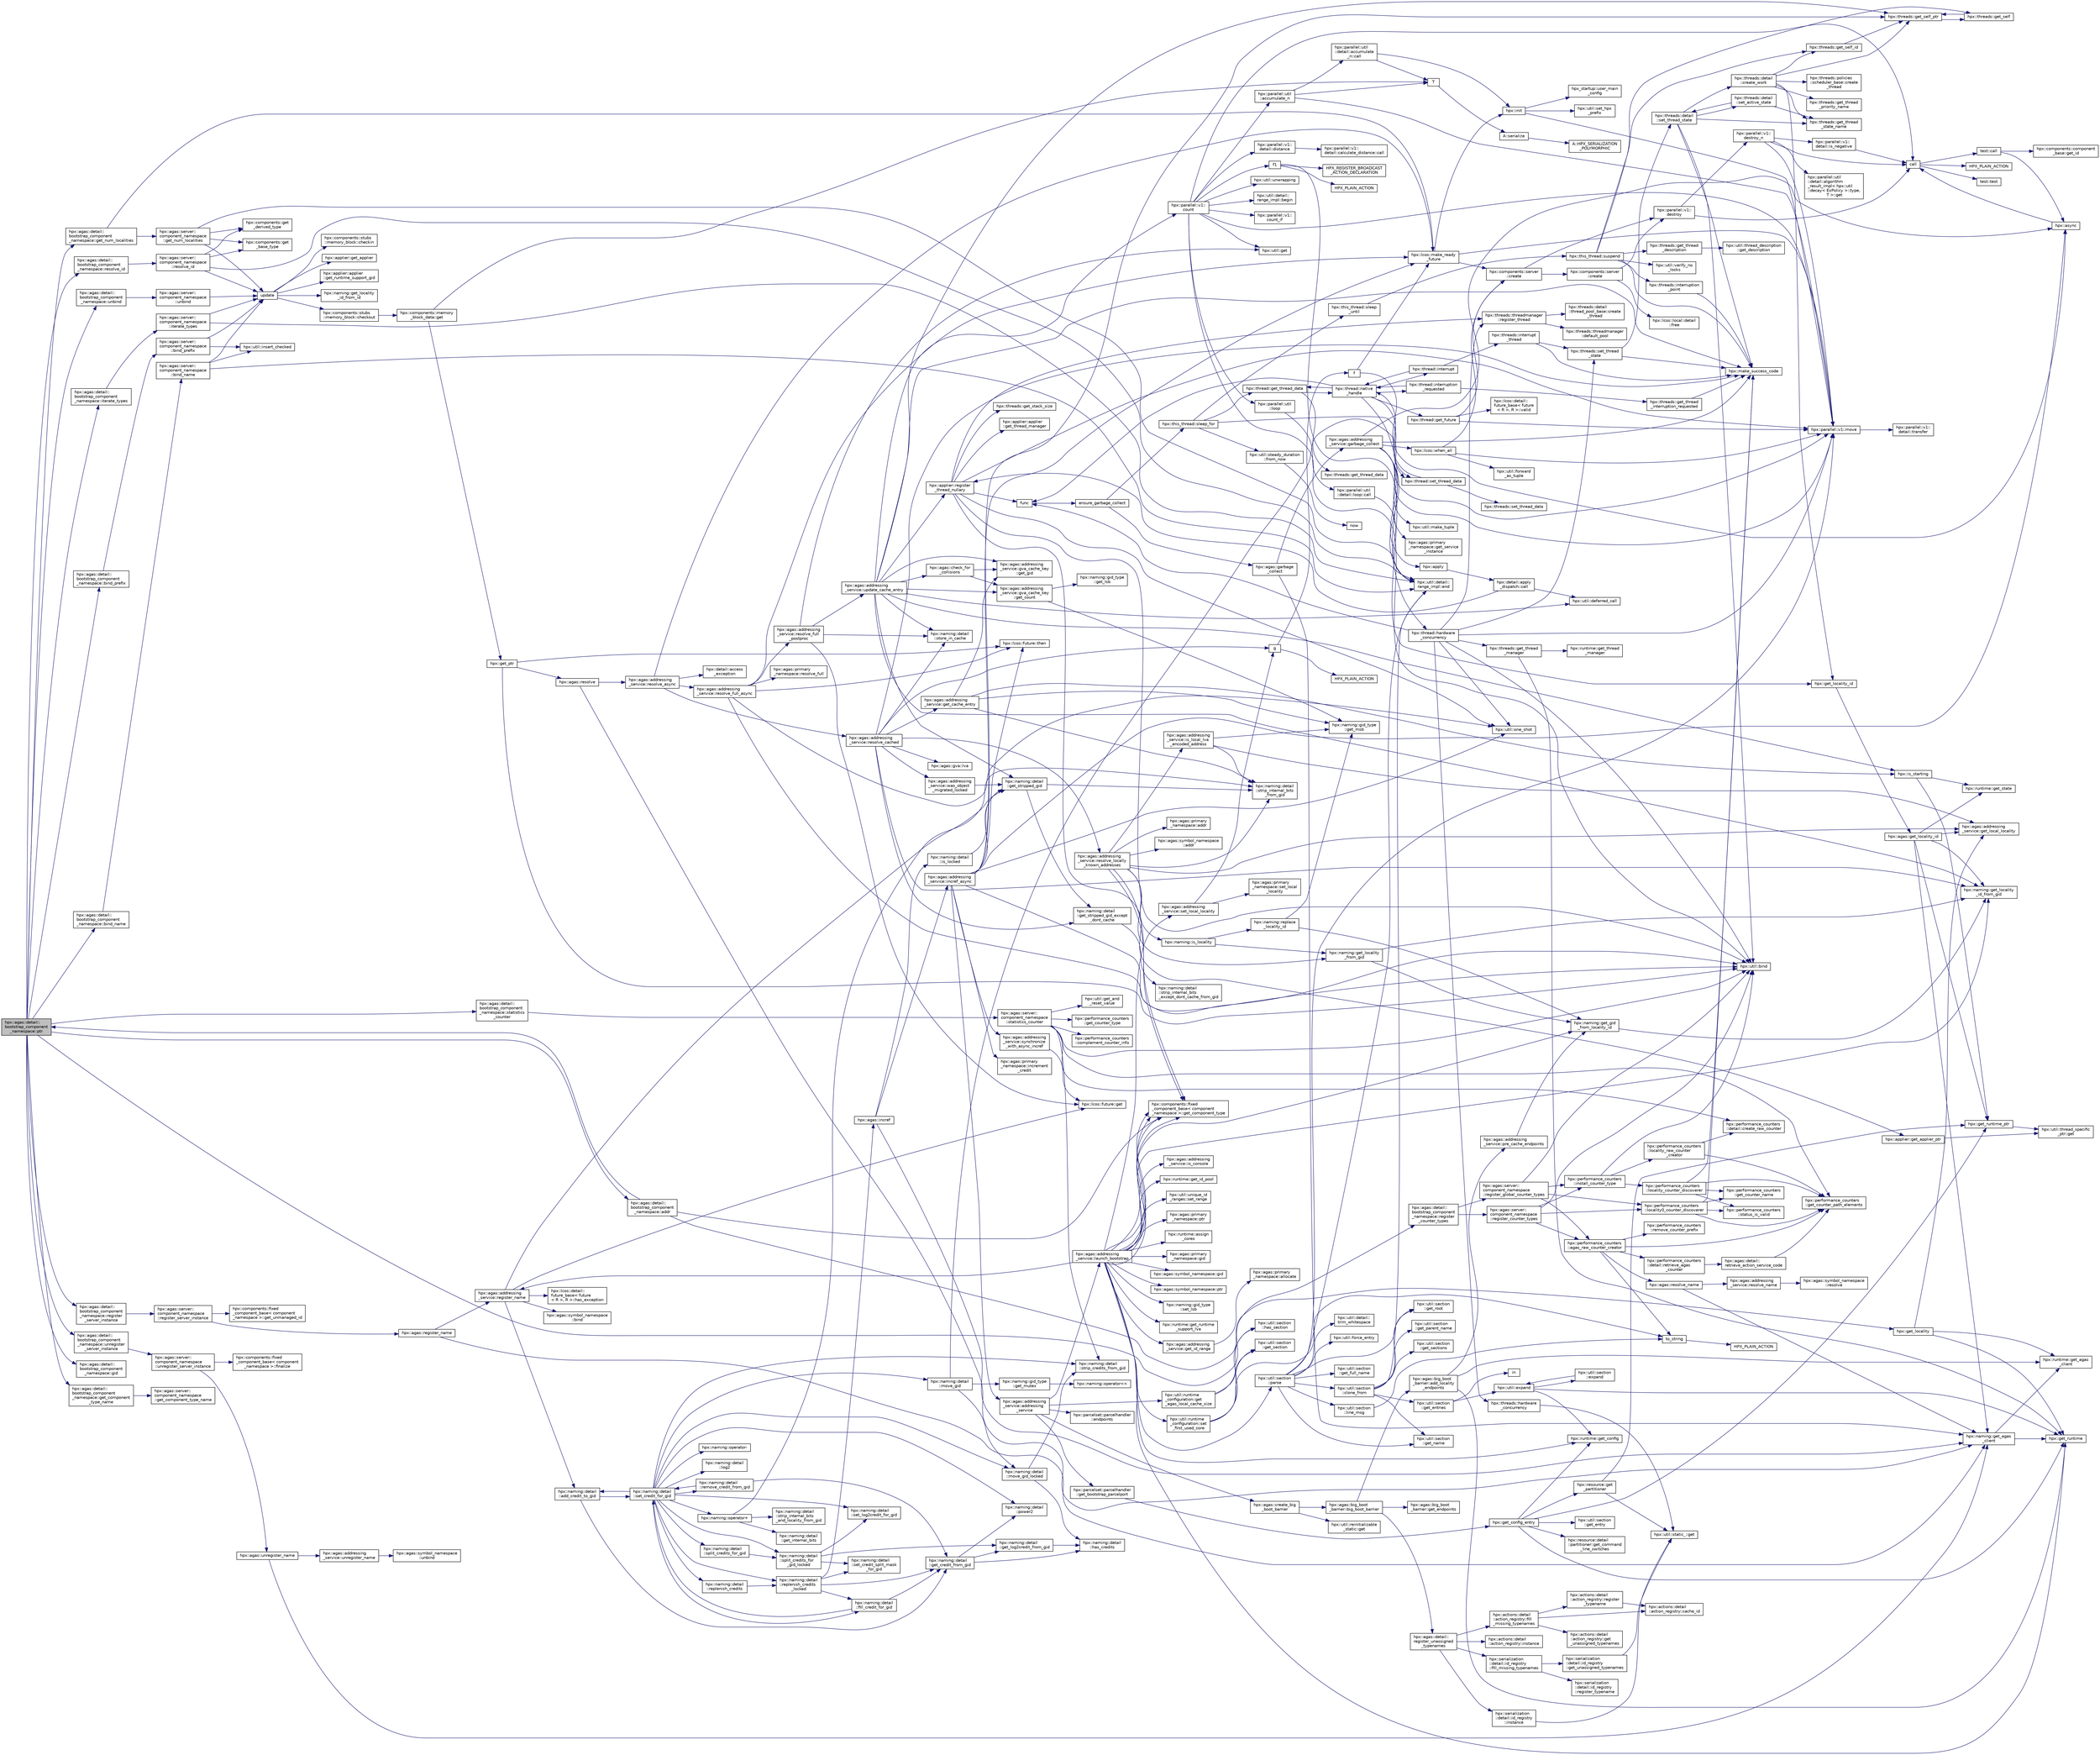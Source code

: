 digraph "hpx::agas::detail::bootstrap_component_namespace::ptr"
{
  edge [fontname="Helvetica",fontsize="10",labelfontname="Helvetica",labelfontsize="10"];
  node [fontname="Helvetica",fontsize="10",shape=record];
  rankdir="LR";
  Node915 [label="hpx::agas::detail::\lbootstrap_component\l_namespace::ptr",height=0.2,width=0.4,color="black", fillcolor="grey75", style="filled", fontcolor="black"];
  Node915 -> Node916 [color="midnightblue",fontsize="10",style="solid",fontname="Helvetica"];
  Node916 [label="hpx::agas::detail::\lbootstrap_component\l_namespace::addr",height=0.2,width=0.4,color="black", fillcolor="white", style="filled",URL="$d4/db7/structhpx_1_1agas_1_1detail_1_1bootstrap__component__namespace.html#a4947343cef580d3a72f9fcb6803a54b1"];
  Node916 -> Node917 [color="midnightblue",fontsize="10",style="solid",fontname="Helvetica"];
  Node917 [label="hpx::get_locality",height=0.2,width=0.4,color="black", fillcolor="white", style="filled",URL="$d8/d83/namespacehpx.html#aa16b81ab9efec229b7b8810b1ec57dd5",tooltip="The function get_locality returns a reference to the locality prefix. "];
  Node917 -> Node918 [color="midnightblue",fontsize="10",style="solid",fontname="Helvetica"];
  Node918 [label="hpx::get_runtime",height=0.2,width=0.4,color="black", fillcolor="white", style="filled",URL="$d8/d83/namespacehpx.html#aef902cc6c7dd3b9fbadf34d1e850a070"];
  Node917 -> Node919 [color="midnightblue",fontsize="10",style="solid",fontname="Helvetica"];
  Node919 [label="hpx::runtime::get_agas\l_client",height=0.2,width=0.4,color="black", fillcolor="white", style="filled",URL="$d0/d7b/classhpx_1_1runtime.html#aeb5dddd30d6b9861669af8ad44d1a96a"];
  Node917 -> Node920 [color="midnightblue",fontsize="10",style="solid",fontname="Helvetica"];
  Node920 [label="hpx::agas::addressing\l_service::get_local_locality",height=0.2,width=0.4,color="black", fillcolor="white", style="filled",URL="$db/d58/structhpx_1_1agas_1_1addressing__service.html#ab52c19a37c2a7a006c6c15f90ad0539c"];
  Node916 -> Node921 [color="midnightblue",fontsize="10",style="solid",fontname="Helvetica"];
  Node921 [label="hpx::components::fixed\l_component_base\< component\l_namespace \>::get_component_type",height=0.2,width=0.4,color="black", fillcolor="white", style="filled",URL="$df/dfd/classhpx_1_1components_1_1fixed__component__base.html#aa87dbc5aad4f2ee3f9b8f62c6981a8c2"];
  Node916 -> Node915 [color="midnightblue",fontsize="10",style="solid",fontname="Helvetica"];
  Node915 -> Node922 [color="midnightblue",fontsize="10",style="solid",fontname="Helvetica"];
  Node922 [label="hpx::agas::detail::\lbootstrap_component\l_namespace::gid",height=0.2,width=0.4,color="black", fillcolor="white", style="filled",URL="$d4/db7/structhpx_1_1agas_1_1detail_1_1bootstrap__component__namespace.html#aebab2ac662da8cb3095b55893c0b9b68"];
  Node915 -> Node923 [color="midnightblue",fontsize="10",style="solid",fontname="Helvetica"];
  Node923 [label="hpx::agas::detail::\lbootstrap_component\l_namespace::bind_prefix",height=0.2,width=0.4,color="black", fillcolor="white", style="filled",URL="$d4/db7/structhpx_1_1agas_1_1detail_1_1bootstrap__component__namespace.html#a9c4e85844335c1eb7a2dee35ab973927"];
  Node923 -> Node924 [color="midnightblue",fontsize="10",style="solid",fontname="Helvetica"];
  Node924 [label="hpx::agas::server::\lcomponent_namespace\l::bind_prefix",height=0.2,width=0.4,color="black", fillcolor="white", style="filled",URL="$d4/dc8/structhpx_1_1agas_1_1server_1_1component__namespace.html#aa0f1e073d2837e493bbb13ffd5c06dc7"];
  Node924 -> Node925 [color="midnightblue",fontsize="10",style="solid",fontname="Helvetica"];
  Node925 [label="update",height=0.2,width=0.4,color="black", fillcolor="white", style="filled",URL="$d7/d8b/non__atomic__rma_8cpp.html#a1f6c9aa3449cfad360e892c9c0bb7773"];
  Node925 -> Node926 [color="midnightblue",fontsize="10",style="solid",fontname="Helvetica"];
  Node926 [label="hpx::components::stubs\l::memory_block::checkout",height=0.2,width=0.4,color="black", fillcolor="white", style="filled",URL="$d2/d46/structhpx_1_1components_1_1stubs_1_1memory__block.html#a37128bbb38e0ee31010f3d06d6de4e66"];
  Node926 -> Node927 [color="midnightblue",fontsize="10",style="solid",fontname="Helvetica"];
  Node927 [label="hpx::components::memory\l_block_data::get",height=0.2,width=0.4,color="black", fillcolor="white", style="filled",URL="$d5/d76/classhpx_1_1components_1_1memory__block__data.html#a97ce2f01b730d8d90d329c1642fc0b28"];
  Node927 -> Node928 [color="midnightblue",fontsize="10",style="solid",fontname="Helvetica"];
  Node928 [label="T",height=0.2,width=0.4,color="black", fillcolor="white", style="filled",URL="$db/d33/polymorphic__semiintrusive__template_8cpp.html#ad187658f9cb91c1312b39ae7e896f1ea"];
  Node928 -> Node929 [color="midnightblue",fontsize="10",style="solid",fontname="Helvetica"];
  Node929 [label="A::serialize",height=0.2,width=0.4,color="black", fillcolor="white", style="filled",URL="$d7/da0/struct_a.html#a5f5c287cf471e274ed9dda0da1592212"];
  Node929 -> Node930 [color="midnightblue",fontsize="10",style="solid",fontname="Helvetica"];
  Node930 [label="A::HPX_SERIALIZATION\l_POLYMORPHIC",height=0.2,width=0.4,color="black", fillcolor="white", style="filled",URL="$d7/da0/struct_a.html#ada978cc156cebbafddb1f3aa4c01918c"];
  Node927 -> Node931 [color="midnightblue",fontsize="10",style="solid",fontname="Helvetica"];
  Node931 [label="hpx::get_ptr",height=0.2,width=0.4,color="black", fillcolor="white", style="filled",URL="$d8/d83/namespacehpx.html#aeb814737de830a2e8e340ca052d5ebfa",tooltip="Returns a future referring to the pointer to the underlying memory of a component. "];
  Node931 -> Node932 [color="midnightblue",fontsize="10",style="solid",fontname="Helvetica"];
  Node932 [label="hpx::agas::resolve",height=0.2,width=0.4,color="black", fillcolor="white", style="filled",URL="$dc/d54/namespacehpx_1_1agas.html#aa3252ce39fbc229439bb0d85875b01fb"];
  Node932 -> Node933 [color="midnightblue",fontsize="10",style="solid",fontname="Helvetica"];
  Node933 [label="hpx::naming::get_agas\l_client",height=0.2,width=0.4,color="black", fillcolor="white", style="filled",URL="$d4/dc9/namespacehpx_1_1naming.html#a0408fffd5d34b620712a801b0ae3b032"];
  Node933 -> Node918 [color="midnightblue",fontsize="10",style="solid",fontname="Helvetica"];
  Node933 -> Node919 [color="midnightblue",fontsize="10",style="solid",fontname="Helvetica"];
  Node932 -> Node934 [color="midnightblue",fontsize="10",style="solid",fontname="Helvetica"];
  Node934 [label="hpx::agas::addressing\l_service::resolve_async",height=0.2,width=0.4,color="black", fillcolor="white", style="filled",URL="$db/d58/structhpx_1_1agas_1_1addressing__service.html#a3344990e7d5c255f51bf89a8fb2828eb"];
  Node934 -> Node935 [color="midnightblue",fontsize="10",style="solid",fontname="Helvetica"];
  Node935 [label="hpx::lcos::make_ready\l_future",height=0.2,width=0.4,color="black", fillcolor="white", style="filled",URL="$d2/dc9/namespacehpx_1_1lcos.html#a42997564ddfde91d475b8a2cea8f53e4"];
  Node935 -> Node936 [color="midnightblue",fontsize="10",style="solid",fontname="Helvetica"];
  Node936 [label="hpx::init",height=0.2,width=0.4,color="black", fillcolor="white", style="filled",URL="$d8/d83/namespacehpx.html#a3c694ea960b47c56b33351ba16e3d76b",tooltip="Main entry point for launching the HPX runtime system. "];
  Node936 -> Node937 [color="midnightblue",fontsize="10",style="solid",fontname="Helvetica"];
  Node937 [label="hpx::util::set_hpx\l_prefix",height=0.2,width=0.4,color="black", fillcolor="white", style="filled",URL="$df/dad/namespacehpx_1_1util.html#ae40a23c1ba0a48d9304dcf717a95793e"];
  Node936 -> Node938 [color="midnightblue",fontsize="10",style="solid",fontname="Helvetica"];
  Node938 [label="hpx_startup::user_main\l_config",height=0.2,width=0.4,color="black", fillcolor="white", style="filled",URL="$d3/dd2/namespacehpx__startup.html#aaac571d88bd3912a4225a23eb3261637"];
  Node936 -> Node939 [color="midnightblue",fontsize="10",style="solid",fontname="Helvetica"];
  Node939 [label="hpx::parallel::v1::move",height=0.2,width=0.4,color="black", fillcolor="white", style="filled",URL="$db/db9/namespacehpx_1_1parallel_1_1v1.html#aa7c4ede081ce786c9d1eb1adff495cfc"];
  Node939 -> Node940 [color="midnightblue",fontsize="10",style="solid",fontname="Helvetica"];
  Node940 [label="hpx::parallel::v1::\ldetail::transfer",height=0.2,width=0.4,color="black", fillcolor="white", style="filled",URL="$d2/ddd/namespacehpx_1_1parallel_1_1v1_1_1detail.html#ab1b56a05e1885ca7cc7ffa1804dd2f3c"];
  Node935 -> Node941 [color="midnightblue",fontsize="10",style="solid",fontname="Helvetica"];
  Node941 [label="hpx::components::server\l::create",height=0.2,width=0.4,color="black", fillcolor="white", style="filled",URL="$d2/da2/namespacehpx_1_1components_1_1server.html#ac776c89f3d68ceb910e8cee9fa937ab4",tooltip="Create arrays of components using their default constructor. "];
  Node941 -> Node942 [color="midnightblue",fontsize="10",style="solid",fontname="Helvetica"];
  Node942 [label="hpx::components::server\l::create",height=0.2,width=0.4,color="black", fillcolor="white", style="filled",URL="$d2/da2/namespacehpx_1_1components_1_1server.html#a77d26de181c97b444565e230577981bd"];
  Node942 -> Node943 [color="midnightblue",fontsize="10",style="solid",fontname="Helvetica"];
  Node943 [label="hpx::lcos::local::detail\l::free",height=0.2,width=0.4,color="black", fillcolor="white", style="filled",URL="$d4/dcb/namespacehpx_1_1lcos_1_1local_1_1detail.html#a55a940f019734e9bb045dc123cd80e48"];
  Node942 -> Node944 [color="midnightblue",fontsize="10",style="solid",fontname="Helvetica"];
  Node944 [label="hpx::parallel::v1::\ldestroy",height=0.2,width=0.4,color="black", fillcolor="white", style="filled",URL="$db/db9/namespacehpx_1_1parallel_1_1v1.html#acf303558375048e8a7cc9a2c2e09477f"];
  Node944 -> Node945 [color="midnightblue",fontsize="10",style="solid",fontname="Helvetica"];
  Node945 [label="call",height=0.2,width=0.4,color="black", fillcolor="white", style="filled",URL="$d2/d67/promise__1620_8cpp.html#a58357f0b82bc761e1d0b9091ed563a70"];
  Node945 -> Node946 [color="midnightblue",fontsize="10",style="solid",fontname="Helvetica"];
  Node946 [label="test::test",height=0.2,width=0.4,color="black", fillcolor="white", style="filled",URL="$d8/d89/structtest.html#ab42d5ece712d716b04cb3f686f297a26"];
  Node945 -> Node947 [color="midnightblue",fontsize="10",style="solid",fontname="Helvetica"];
  Node947 [label="HPX_PLAIN_ACTION",height=0.2,width=0.4,color="black", fillcolor="white", style="filled",URL="$d2/d67/promise__1620_8cpp.html#ab96aab827a4b1fcaf66cfe0ba83fef23"];
  Node945 -> Node948 [color="midnightblue",fontsize="10",style="solid",fontname="Helvetica"];
  Node948 [label="test::call",height=0.2,width=0.4,color="black", fillcolor="white", style="filled",URL="$d8/d89/structtest.html#aeb29e7ed6518b9426ccf1344c52620ae"];
  Node948 -> Node949 [color="midnightblue",fontsize="10",style="solid",fontname="Helvetica"];
  Node949 [label="hpx::async",height=0.2,width=0.4,color="black", fillcolor="white", style="filled",URL="$d8/d83/namespacehpx.html#acb7d8e37b73b823956ce144f9a57eaa4"];
  Node949 -> Node945 [color="midnightblue",fontsize="10",style="solid",fontname="Helvetica"];
  Node948 -> Node950 [color="midnightblue",fontsize="10",style="solid",fontname="Helvetica"];
  Node950 [label="hpx::components::component\l_base::get_id",height=0.2,width=0.4,color="black", fillcolor="white", style="filled",URL="$d2/de6/classhpx_1_1components_1_1component__base.html#a4c8fd93514039bdf01c48d66d82b19cd"];
  Node944 -> Node951 [color="midnightblue",fontsize="10",style="solid",fontname="Helvetica"];
  Node951 [label="hpx::parallel::v1::\ldestroy_n",height=0.2,width=0.4,color="black", fillcolor="white", style="filled",URL="$db/db9/namespacehpx_1_1parallel_1_1v1.html#a71d0691132a300690163f5636bcd5bd3"];
  Node951 -> Node952 [color="midnightblue",fontsize="10",style="solid",fontname="Helvetica"];
  Node952 [label="hpx::parallel::v1::\ldetail::is_negative",height=0.2,width=0.4,color="black", fillcolor="white", style="filled",URL="$d2/ddd/namespacehpx_1_1parallel_1_1v1_1_1detail.html#adf2e40fc4b20ad0fd442ee3118a4d527"];
  Node952 -> Node945 [color="midnightblue",fontsize="10",style="solid",fontname="Helvetica"];
  Node951 -> Node953 [color="midnightblue",fontsize="10",style="solid",fontname="Helvetica"];
  Node953 [label="hpx::parallel::util\l::detail::algorithm\l_result_impl\< hpx::util\l::decay\< ExPolicy \>::type,\l T \>::get",height=0.2,width=0.4,color="black", fillcolor="white", style="filled",URL="$d2/d42/structhpx_1_1parallel_1_1util_1_1detail_1_1algorithm__result__impl.html#ab5b051e8ec74eff5e0e62fd63f5d377e"];
  Node951 -> Node939 [color="midnightblue",fontsize="10",style="solid",fontname="Helvetica"];
  Node951 -> Node945 [color="midnightblue",fontsize="10",style="solid",fontname="Helvetica"];
  Node941 -> Node944 [color="midnightblue",fontsize="10",style="solid",fontname="Helvetica"];
  Node935 -> Node939 [color="midnightblue",fontsize="10",style="solid",fontname="Helvetica"];
  Node934 -> Node954 [color="midnightblue",fontsize="10",style="solid",fontname="Helvetica"];
  Node954 [label="hpx::agas::addressing\l_service::resolve_cached",height=0.2,width=0.4,color="black", fillcolor="white", style="filled",URL="$db/d58/structhpx_1_1agas_1_1addressing__service.html#a187ac62b4a4b7c1b98b75979357f07a9"];
  Node954 -> Node955 [color="midnightblue",fontsize="10",style="solid",fontname="Helvetica"];
  Node955 [label="hpx::naming::detail\l::get_stripped_gid_except\l_dont_cache",height=0.2,width=0.4,color="black", fillcolor="white", style="filled",URL="$d5/d18/namespacehpx_1_1naming_1_1detail.html#a1ab848588112d0f7fac377a15692c9cc"];
  Node955 -> Node956 [color="midnightblue",fontsize="10",style="solid",fontname="Helvetica"];
  Node956 [label="hpx::naming::detail\l::strip_internal_bits\l_except_dont_cache_from_gid",height=0.2,width=0.4,color="black", fillcolor="white", style="filled",URL="$d5/d18/namespacehpx_1_1naming_1_1detail.html#aabeb51a92376c6bfb9cf31bf9ff0c4cc"];
  Node954 -> Node957 [color="midnightblue",fontsize="10",style="solid",fontname="Helvetica"];
  Node957 [label="hpx::agas::addressing\l_service::resolve_locally\l_known_addresses",height=0.2,width=0.4,color="black", fillcolor="white", style="filled",URL="$db/d58/structhpx_1_1agas_1_1addressing__service.html#afb44b2c86524b47d1431d9d66524075c"];
  Node957 -> Node958 [color="midnightblue",fontsize="10",style="solid",fontname="Helvetica"];
  Node958 [label="hpx::naming::detail\l::strip_internal_bits\l_from_gid",height=0.2,width=0.4,color="black", fillcolor="white", style="filled",URL="$d5/d18/namespacehpx_1_1naming_1_1detail.html#a95cca4d4bc82a9da3e804b225b03dfaf"];
  Node957 -> Node959 [color="midnightblue",fontsize="10",style="solid",fontname="Helvetica"];
  Node959 [label="hpx::agas::addressing\l_service::is_local_lva\l_encoded_address",height=0.2,width=0.4,color="black", fillcolor="white", style="filled",URL="$db/d58/structhpx_1_1agas_1_1addressing__service.html#af9469c8740aeb898ce6937e2d0e57095"];
  Node959 -> Node958 [color="midnightblue",fontsize="10",style="solid",fontname="Helvetica"];
  Node959 -> Node920 [color="midnightblue",fontsize="10",style="solid",fontname="Helvetica"];
  Node959 -> Node960 [color="midnightblue",fontsize="10",style="solid",fontname="Helvetica"];
  Node960 [label="hpx::naming::gid_type\l::get_msb",height=0.2,width=0.4,color="black", fillcolor="white", style="filled",URL="$d3/d67/structhpx_1_1naming_1_1gid__type.html#a31d0fb49a563fb184fecaabdced4dcd9"];
  Node957 -> Node920 [color="midnightblue",fontsize="10",style="solid",fontname="Helvetica"];
  Node957 -> Node961 [color="midnightblue",fontsize="10",style="solid",fontname="Helvetica"];
  Node961 [label="hpx::naming::is_locality",height=0.2,width=0.4,color="black", fillcolor="white", style="filled",URL="$d4/dc9/namespacehpx_1_1naming.html#a960045d29982b0fda774809643cf2be8"];
  Node961 -> Node962 [color="midnightblue",fontsize="10",style="solid",fontname="Helvetica"];
  Node962 [label="hpx::naming::get_locality\l_from_gid",height=0.2,width=0.4,color="black", fillcolor="white", style="filled",URL="$d4/dc9/namespacehpx_1_1naming.html#a0b1c0ab6510a7a869fa4e3c7717748e5"];
  Node962 -> Node963 [color="midnightblue",fontsize="10",style="solid",fontname="Helvetica"];
  Node963 [label="hpx::naming::get_gid\l_from_locality_id",height=0.2,width=0.4,color="black", fillcolor="white", style="filled",URL="$d4/dc9/namespacehpx_1_1naming.html#ae50a3ecdb5854b6a25a556ebc9830541"];
  Node963 -> Node964 [color="midnightblue",fontsize="10",style="solid",fontname="Helvetica"];
  Node964 [label="hpx::naming::get_locality\l_id_from_gid",height=0.2,width=0.4,color="black", fillcolor="white", style="filled",URL="$d4/dc9/namespacehpx_1_1naming.html#a7fd43037784560bd04fda9b49e33529f"];
  Node962 -> Node964 [color="midnightblue",fontsize="10",style="solid",fontname="Helvetica"];
  Node961 -> Node965 [color="midnightblue",fontsize="10",style="solid",fontname="Helvetica"];
  Node965 [label="hpx::naming::replace\l_locality_id",height=0.2,width=0.4,color="black", fillcolor="white", style="filled",URL="$d4/dc9/namespacehpx_1_1naming.html#a27ed9275dccbd5fb677b350f040c21b4"];
  Node965 -> Node963 [color="midnightblue",fontsize="10",style="solid",fontname="Helvetica"];
  Node965 -> Node960 [color="midnightblue",fontsize="10",style="solid",fontname="Helvetica"];
  Node957 -> Node962 [color="midnightblue",fontsize="10",style="solid",fontname="Helvetica"];
  Node957 -> Node966 [color="midnightblue",fontsize="10",style="solid",fontname="Helvetica"];
  Node966 [label="hpx::agas::primary\l_namespace::addr",height=0.2,width=0.4,color="black", fillcolor="white", style="filled",URL="$d1/d43/structhpx_1_1agas_1_1primary__namespace.html#ab71d11675989acee54e82f6d1956a77c"];
  Node957 -> Node921 [color="midnightblue",fontsize="10",style="solid",fontname="Helvetica"];
  Node957 -> Node967 [color="midnightblue",fontsize="10",style="solid",fontname="Helvetica"];
  Node967 [label="hpx::agas::symbol_namespace\l::addr",height=0.2,width=0.4,color="black", fillcolor="white", style="filled",URL="$dd/d5e/structhpx_1_1agas_1_1symbol__namespace.html#a2527957c5b5ce9c4842294c8a95d00b4"];
  Node957 -> Node921 [color="midnightblue",fontsize="10",style="solid",fontname="Helvetica"];
  Node954 -> Node968 [color="midnightblue",fontsize="10",style="solid",fontname="Helvetica"];
  Node968 [label="hpx::make_success_code",height=0.2,width=0.4,color="black", fillcolor="white", style="filled",URL="$d8/d83/namespacehpx.html#a0e8512a8f49e2a6c8185061181419d8f",tooltip="Returns error_code(hpx::success, \"success\", mode). "];
  Node954 -> Node969 [color="midnightblue",fontsize="10",style="solid",fontname="Helvetica"];
  Node969 [label="hpx::naming::detail\l::store_in_cache",height=0.2,width=0.4,color="black", fillcolor="white", style="filled",URL="$d5/d18/namespacehpx_1_1naming_1_1detail.html#a58e1ddcbd72ed4042377e11f32abf3fa"];
  Node954 -> Node964 [color="midnightblue",fontsize="10",style="solid",fontname="Helvetica"];
  Node954 -> Node970 [color="midnightblue",fontsize="10",style="solid",fontname="Helvetica"];
  Node970 [label="hpx::agas::addressing\l_service::was_object\l_migrated_locked",height=0.2,width=0.4,color="black", fillcolor="white", style="filled",URL="$db/d58/structhpx_1_1agas_1_1addressing__service.html#aade8c179c3866b1212fe6439b586ace1",tooltip="Maintain list of migrated objects. "];
  Node970 -> Node971 [color="midnightblue",fontsize="10",style="solid",fontname="Helvetica"];
  Node971 [label="hpx::naming::detail\l::get_stripped_gid",height=0.2,width=0.4,color="black", fillcolor="white", style="filled",URL="$d5/d18/namespacehpx_1_1naming_1_1detail.html#ad3a849cb7ebd5dccf9aefadccc21dd89"];
  Node971 -> Node958 [color="midnightblue",fontsize="10",style="solid",fontname="Helvetica"];
  Node971 -> Node955 [color="midnightblue",fontsize="10",style="solid",fontname="Helvetica"];
  Node954 -> Node972 [color="midnightblue",fontsize="10",style="solid",fontname="Helvetica"];
  Node972 [label="g",height=0.2,width=0.4,color="black", fillcolor="white", style="filled",URL="$da/d17/cxx11__noexcept_8cpp.html#a96f5ebe659f57f5faa7343c54f8ea39a"];
  Node972 -> Node973 [color="midnightblue",fontsize="10",style="solid",fontname="Helvetica"];
  Node973 [label="f",height=0.2,width=0.4,color="black", fillcolor="white", style="filled",URL="$d4/d13/async__unwrap__1037_8cpp.html#a02a6b0b4f77af9f69a841dc8262b0cd0"];
  Node973 -> Node949 [color="midnightblue",fontsize="10",style="solid",fontname="Helvetica"];
  Node973 -> Node935 [color="midnightblue",fontsize="10",style="solid",fontname="Helvetica"];
  Node972 -> Node974 [color="midnightblue",fontsize="10",style="solid",fontname="Helvetica"];
  Node974 [label="HPX_PLAIN_ACTION",height=0.2,width=0.4,color="black", fillcolor="white", style="filled",URL="$d4/d13/async__unwrap__1037_8cpp.html#ab5991a65409f0229f564e4935bd7b979"];
  Node954 -> Node975 [color="midnightblue",fontsize="10",style="solid",fontname="Helvetica"];
  Node975 [label="hpx::agas::addressing\l_service::get_cache_entry",height=0.2,width=0.4,color="black", fillcolor="white", style="filled",URL="$db/d58/structhpx_1_1agas_1_1addressing__service.html#aa49e358ece0734e36829a90603b51c63"];
  Node975 -> Node976 [color="midnightblue",fontsize="10",style="solid",fontname="Helvetica"];
  Node976 [label="hpx::is_starting",height=0.2,width=0.4,color="black", fillcolor="white", style="filled",URL="$d8/d83/namespacehpx.html#ab3ff61647293cfe9b7c3060fee8445a5",tooltip="Test whether the runtime system is currently being started. "];
  Node976 -> Node977 [color="midnightblue",fontsize="10",style="solid",fontname="Helvetica"];
  Node977 [label="hpx::get_runtime_ptr",height=0.2,width=0.4,color="black", fillcolor="white", style="filled",URL="$d8/d83/namespacehpx.html#af29daf2bb3e01b4d6495a1742b6cce64"];
  Node977 -> Node978 [color="midnightblue",fontsize="10",style="solid",fontname="Helvetica"];
  Node978 [label="hpx::util::thread_specific\l_ptr::get",height=0.2,width=0.4,color="black", fillcolor="white", style="filled",URL="$d4/d4c/structhpx_1_1util_1_1thread__specific__ptr.html#a3b27d8520710478aa41d1f74206bdba9"];
  Node976 -> Node979 [color="midnightblue",fontsize="10",style="solid",fontname="Helvetica"];
  Node979 [label="hpx::runtime::get_state",height=0.2,width=0.4,color="black", fillcolor="white", style="filled",URL="$d0/d7b/classhpx_1_1runtime.html#ab405f80e060dac95d624520f38b0524c"];
  Node975 -> Node958 [color="midnightblue",fontsize="10",style="solid",fontname="Helvetica"];
  Node975 -> Node960 [color="midnightblue",fontsize="10",style="solid",fontname="Helvetica"];
  Node975 -> Node980 [color="midnightblue",fontsize="10",style="solid",fontname="Helvetica"];
  Node980 [label="hpx::agas::addressing\l_service::gva_cache_key\l::get_gid",height=0.2,width=0.4,color="black", fillcolor="white", style="filled",URL="$d0/d9c/structhpx_1_1agas_1_1addressing__service_1_1gva__cache__key.html#a708ed959cf225ceef95f3328a99e29ff"];
  Node954 -> Node981 [color="midnightblue",fontsize="10",style="solid",fontname="Helvetica"];
  Node981 [label="hpx::agas::gva::lva",height=0.2,width=0.4,color="black", fillcolor="white", style="filled",URL="$dc/d8a/structhpx_1_1agas_1_1gva.html#aea2401483cd9320a0a8ca504e79e076b"];
  Node934 -> Node982 [color="midnightblue",fontsize="10",style="solid",fontname="Helvetica"];
  Node982 [label="hpx::detail::access\l_exception",height=0.2,width=0.4,color="black", fillcolor="white", style="filled",URL="$d5/dbe/namespacehpx_1_1detail.html#ad5b3b2c9c75cdd2d75f4473c03230643"];
  Node934 -> Node983 [color="midnightblue",fontsize="10",style="solid",fontname="Helvetica"];
  Node983 [label="hpx::agas::addressing\l_service::resolve_full_async",height=0.2,width=0.4,color="black", fillcolor="white", style="filled",URL="$db/d58/structhpx_1_1agas_1_1addressing__service.html#af678e6288e0f302b9c96b813a8e660ef"];
  Node983 -> Node935 [color="midnightblue",fontsize="10",style="solid",fontname="Helvetica"];
  Node983 -> Node984 [color="midnightblue",fontsize="10",style="solid",fontname="Helvetica"];
  Node984 [label="hpx::agas::primary\l_namespace::resolve_full",height=0.2,width=0.4,color="black", fillcolor="white", style="filled",URL="$d1/d43/structhpx_1_1agas_1_1primary__namespace.html#ae7bd476e130fc743397d0d18bb161f74"];
  Node983 -> Node985 [color="midnightblue",fontsize="10",style="solid",fontname="Helvetica"];
  Node985 [label="hpx::lcos::future::then",height=0.2,width=0.4,color="black", fillcolor="white", style="filled",URL="$d0/d33/classhpx_1_1lcos_1_1future.html#a17045dee172c36e208b2cbd400fa8797"];
  Node983 -> Node986 [color="midnightblue",fontsize="10",style="solid",fontname="Helvetica"];
  Node986 [label="hpx::util::bind",height=0.2,width=0.4,color="black", fillcolor="white", style="filled",URL="$df/dad/namespacehpx_1_1util.html#ad844caedf82a0173d6909d910c3e48c6"];
  Node983 -> Node987 [color="midnightblue",fontsize="10",style="solid",fontname="Helvetica"];
  Node987 [label="hpx::util::one_shot",height=0.2,width=0.4,color="black", fillcolor="white", style="filled",URL="$df/dad/namespacehpx_1_1util.html#a273e61be42a72415291e0ec0a4f28c7a"];
  Node983 -> Node988 [color="midnightblue",fontsize="10",style="solid",fontname="Helvetica"];
  Node988 [label="hpx::agas::addressing\l_service::resolve_full\l_postproc",height=0.2,width=0.4,color="black", fillcolor="white", style="filled",URL="$db/d58/structhpx_1_1agas_1_1addressing__service.html#a9adf9683a9e200a15224e7c04f8d6339"];
  Node988 -> Node989 [color="midnightblue",fontsize="10",style="solid",fontname="Helvetica"];
  Node989 [label="hpx::util::get",height=0.2,width=0.4,color="black", fillcolor="white", style="filled",URL="$df/dad/namespacehpx_1_1util.html#a5cbd3c41f03f4d4acaedaa4777e3cc02"];
  Node988 -> Node990 [color="midnightblue",fontsize="10",style="solid",fontname="Helvetica"];
  Node990 [label="hpx::lcos::future::get",height=0.2,width=0.4,color="black", fillcolor="white", style="filled",URL="$d0/d33/classhpx_1_1lcos_1_1future.html#a8c28269486d5620ac48af349f17bb41c"];
  Node988 -> Node969 [color="midnightblue",fontsize="10",style="solid",fontname="Helvetica"];
  Node988 -> Node991 [color="midnightblue",fontsize="10",style="solid",fontname="Helvetica"];
  Node991 [label="hpx::agas::addressing\l_service::update_cache_entry",height=0.2,width=0.4,color="black", fillcolor="white", style="filled",URL="$db/d58/structhpx_1_1agas_1_1addressing__service.html#ab49f7530592fc5c804c94720b8ffd61d"];
  Node991 -> Node968 [color="midnightblue",fontsize="10",style="solid",fontname="Helvetica"];
  Node991 -> Node969 [color="midnightblue",fontsize="10",style="solid",fontname="Helvetica"];
  Node991 -> Node971 [color="midnightblue",fontsize="10",style="solid",fontname="Helvetica"];
  Node991 -> Node964 [color="midnightblue",fontsize="10",style="solid",fontname="Helvetica"];
  Node991 -> Node992 [color="midnightblue",fontsize="10",style="solid",fontname="Helvetica"];
  Node992 [label="hpx::threads::get_self_ptr",height=0.2,width=0.4,color="black", fillcolor="white", style="filled",URL="$d7/d28/namespacehpx_1_1threads.html#a22877ae347ad884cde3a51397dad6c53"];
  Node992 -> Node993 [color="midnightblue",fontsize="10",style="solid",fontname="Helvetica"];
  Node993 [label="hpx::threads::get_self",height=0.2,width=0.4,color="black", fillcolor="white", style="filled",URL="$d7/d28/namespacehpx_1_1threads.html#a07daf4d6d29233f20d66d41ab7b5b8e8"];
  Node993 -> Node992 [color="midnightblue",fontsize="10",style="solid",fontname="Helvetica"];
  Node991 -> Node976 [color="midnightblue",fontsize="10",style="solid",fontname="Helvetica"];
  Node991 -> Node994 [color="midnightblue",fontsize="10",style="solid",fontname="Helvetica"];
  Node994 [label="hpx::applier::register\l_thread_nullary",height=0.2,width=0.4,color="black", fillcolor="white", style="filled",URL="$d8/dcb/namespacehpx_1_1applier.html#a401cd1145927e58d74d1eb52aaccd936"];
  Node994 -> Node995 [color="midnightblue",fontsize="10",style="solid",fontname="Helvetica"];
  Node995 [label="hpx::applier::get_applier_ptr",height=0.2,width=0.4,color="black", fillcolor="white", style="filled",URL="$d8/dcb/namespacehpx_1_1applier.html#a617483cf2b77ad3a0aa428ade7b35299"];
  Node995 -> Node978 [color="midnightblue",fontsize="10",style="solid",fontname="Helvetica"];
  Node994 -> Node996 [color="midnightblue",fontsize="10",style="solid",fontname="Helvetica"];
  Node996 [label="func",height=0.2,width=0.4,color="black", fillcolor="white", style="filled",URL="$d8/dfd/id__type__ref__counting__1032_8cpp.html#ab811b86ea5107ffb3351fcaa29d2c652"];
  Node996 -> Node997 [color="midnightblue",fontsize="10",style="solid",fontname="Helvetica"];
  Node997 [label="ensure_garbage_collect",height=0.2,width=0.4,color="black", fillcolor="white", style="filled",URL="$d8/dfd/id__type__ref__counting__1032_8cpp.html#a5264b94bf7c262ac0e521fb290d476d5"];
  Node997 -> Node998 [color="midnightblue",fontsize="10",style="solid",fontname="Helvetica"];
  Node998 [label="hpx::this_thread::sleep_for",height=0.2,width=0.4,color="black", fillcolor="white", style="filled",URL="$d9/d52/namespacehpx_1_1this__thread.html#afc042a5a5fa52eef2d1d177a343435cf"];
  Node998 -> Node999 [color="midnightblue",fontsize="10",style="solid",fontname="Helvetica"];
  Node999 [label="hpx::this_thread::sleep\l_until",height=0.2,width=0.4,color="black", fillcolor="white", style="filled",URL="$d9/d52/namespacehpx_1_1this__thread.html#ae12a853980115b23ff0ab8ca06622658"];
  Node999 -> Node1000 [color="midnightblue",fontsize="10",style="solid",fontname="Helvetica"];
  Node1000 [label="hpx::this_thread::suspend",height=0.2,width=0.4,color="black", fillcolor="white", style="filled",URL="$d9/d52/namespacehpx_1_1this__thread.html#aca220026fb3014c0881d129fe31c0073"];
  Node1000 -> Node993 [color="midnightblue",fontsize="10",style="solid",fontname="Helvetica"];
  Node1000 -> Node1001 [color="midnightblue",fontsize="10",style="solid",fontname="Helvetica"];
  Node1001 [label="hpx::threads::get_self_id",height=0.2,width=0.4,color="black", fillcolor="white", style="filled",URL="$d7/d28/namespacehpx_1_1threads.html#afafe0f900b9fac3d4ed3c747625c1cfe"];
  Node1001 -> Node992 [color="midnightblue",fontsize="10",style="solid",fontname="Helvetica"];
  Node1000 -> Node1002 [color="midnightblue",fontsize="10",style="solid",fontname="Helvetica"];
  Node1002 [label="hpx::threads::interruption\l_point",height=0.2,width=0.4,color="black", fillcolor="white", style="filled",URL="$d7/d28/namespacehpx_1_1threads.html#ada6ec56a12b050707311d8c628089059"];
  Node1002 -> Node968 [color="midnightblue",fontsize="10",style="solid",fontname="Helvetica"];
  Node1000 -> Node1003 [color="midnightblue",fontsize="10",style="solid",fontname="Helvetica"];
  Node1003 [label="hpx::util::verify_no\l_locks",height=0.2,width=0.4,color="black", fillcolor="white", style="filled",URL="$df/dad/namespacehpx_1_1util.html#ae0e1837ee6f09b79b26c2e788d2e9fc9"];
  Node1000 -> Node1004 [color="midnightblue",fontsize="10",style="solid",fontname="Helvetica"];
  Node1004 [label="hpx::threads::get_thread\l_description",height=0.2,width=0.4,color="black", fillcolor="white", style="filled",URL="$d7/d28/namespacehpx_1_1threads.html#a42fc18a7a680f4e8bc633a4b4c956701"];
  Node1004 -> Node1005 [color="midnightblue",fontsize="10",style="solid",fontname="Helvetica"];
  Node1005 [label="hpx::util::thread_description\l::get_description",height=0.2,width=0.4,color="black", fillcolor="white", style="filled",URL="$df/d9e/structhpx_1_1util_1_1thread__description.html#a8c834e14eca6eb228188022577f9f952"];
  Node1000 -> Node968 [color="midnightblue",fontsize="10",style="solid",fontname="Helvetica"];
  Node998 -> Node1006 [color="midnightblue",fontsize="10",style="solid",fontname="Helvetica"];
  Node1006 [label="hpx::util::steady_duration\l::from_now",height=0.2,width=0.4,color="black", fillcolor="white", style="filled",URL="$d9/d4f/classhpx_1_1util_1_1steady__duration.html#a0132206d767cd0f7395507b40111a153"];
  Node1006 -> Node1007 [color="midnightblue",fontsize="10",style="solid",fontname="Helvetica"];
  Node1007 [label="now",height=0.2,width=0.4,color="black", fillcolor="white", style="filled",URL="$de/db3/1d__stencil__1__omp_8cpp.html#a89e9667753dccfac455bd37a7a3a7b16"];
  Node998 -> Node1008 [color="midnightblue",fontsize="10",style="solid",fontname="Helvetica"];
  Node1008 [label="hpx::thread::get_thread_data",height=0.2,width=0.4,color="black", fillcolor="white", style="filled",URL="$de/d9b/classhpx_1_1thread.html#a4535ef82cec3b953d2c941d20e3e3904"];
  Node1008 -> Node1009 [color="midnightblue",fontsize="10",style="solid",fontname="Helvetica"];
  Node1009 [label="hpx::threads::get_thread_data",height=0.2,width=0.4,color="black", fillcolor="white", style="filled",URL="$d7/d28/namespacehpx_1_1threads.html#a8737931ff6303807225f735b2b384ae4"];
  Node1008 -> Node1010 [color="midnightblue",fontsize="10",style="solid",fontname="Helvetica"];
  Node1010 [label="hpx::thread::native\l_handle",height=0.2,width=0.4,color="black", fillcolor="white", style="filled",URL="$de/d9b/classhpx_1_1thread.html#acf48190d264ab64c1c4ec99d0b421b5a"];
  Node1010 -> Node1011 [color="midnightblue",fontsize="10",style="solid",fontname="Helvetica"];
  Node1011 [label="hpx::thread::hardware\l_concurrency",height=0.2,width=0.4,color="black", fillcolor="white", style="filled",URL="$de/d9b/classhpx_1_1thread.html#a8e4fff210e02485ba493bc3a2a956c03"];
  Node1011 -> Node1012 [color="midnightblue",fontsize="10",style="solid",fontname="Helvetica"];
  Node1012 [label="hpx::threads::hardware\l_concurrency",height=0.2,width=0.4,color="black", fillcolor="white", style="filled",URL="$d7/d28/namespacehpx_1_1threads.html#aa8752a235478d2ad7b5ac467b63ab527"];
  Node1012 -> Node1013 [color="midnightblue",fontsize="10",style="solid",fontname="Helvetica"];
  Node1013 [label="hpx::util::static_::get",height=0.2,width=0.4,color="black", fillcolor="white", style="filled",URL="$d3/dbb/structhpx_1_1util_1_1static__.html#a2967c633948a3bf17a3b5405ef5a8318"];
  Node1011 -> Node996 [color="midnightblue",fontsize="10",style="solid",fontname="Helvetica"];
  Node1011 -> Node986 [color="midnightblue",fontsize="10",style="solid",fontname="Helvetica"];
  Node1011 -> Node987 [color="midnightblue",fontsize="10",style="solid",fontname="Helvetica"];
  Node1011 -> Node939 [color="midnightblue",fontsize="10",style="solid",fontname="Helvetica"];
  Node1011 -> Node1014 [color="midnightblue",fontsize="10",style="solid",fontname="Helvetica"];
  Node1014 [label="hpx::threads::get_thread\l_manager",height=0.2,width=0.4,color="black", fillcolor="white", style="filled",URL="$d7/d28/namespacehpx_1_1threads.html#a076973c3a53beadde7d967e22c4f6cce"];
  Node1014 -> Node918 [color="midnightblue",fontsize="10",style="solid",fontname="Helvetica"];
  Node1014 -> Node1015 [color="midnightblue",fontsize="10",style="solid",fontname="Helvetica"];
  Node1015 [label="hpx::runtime::get_thread\l_manager",height=0.2,width=0.4,color="black", fillcolor="white", style="filled",URL="$d0/d7b/classhpx_1_1runtime.html#a865b12d57fcd44a8d3dda3e35414f563"];
  Node1011 -> Node1016 [color="midnightblue",fontsize="10",style="solid",fontname="Helvetica"];
  Node1016 [label="hpx::threads::threadmanager\l::register_thread",height=0.2,width=0.4,color="black", fillcolor="white", style="filled",URL="$d5/daa/classhpx_1_1threads_1_1threadmanager.html#a7f79c7578e08a60ca45eb276ce8133d8"];
  Node1016 -> Node1017 [color="midnightblue",fontsize="10",style="solid",fontname="Helvetica"];
  Node1017 [label="hpx::threads::threadmanager\l::default_pool",height=0.2,width=0.4,color="black", fillcolor="white", style="filled",URL="$d5/daa/classhpx_1_1threads_1_1threadmanager.html#a851f067d03b5dd1c5e6a9a6a841e05df"];
  Node1016 -> Node1018 [color="midnightblue",fontsize="10",style="solid",fontname="Helvetica"];
  Node1018 [label="hpx::threads::detail\l::thread_pool_base::create\l_thread",height=0.2,width=0.4,color="black", fillcolor="white", style="filled",URL="$de/dae/classhpx_1_1threads_1_1detail_1_1thread__pool__base.html#ad35d3779eef6f4528e62a26d71b34b34"];
  Node1011 -> Node1019 [color="midnightblue",fontsize="10",style="solid",fontname="Helvetica"];
  Node1019 [label="hpx::threads::set_thread\l_state",height=0.2,width=0.4,color="black", fillcolor="white", style="filled",URL="$d7/d28/namespacehpx_1_1threads.html#ac0690ad16ad778bcc79dcd727cc33025",tooltip="Set the thread state of the thread referenced by the thread_id id. "];
  Node1019 -> Node968 [color="midnightblue",fontsize="10",style="solid",fontname="Helvetica"];
  Node1019 -> Node1020 [color="midnightblue",fontsize="10",style="solid",fontname="Helvetica"];
  Node1020 [label="hpx::threads::detail\l::set_thread_state",height=0.2,width=0.4,color="black", fillcolor="white", style="filled",URL="$d2/dd1/namespacehpx_1_1threads_1_1detail.html#af85ddc854c4a149bf1738eb1b111b9ab"];
  Node1020 -> Node1021 [color="midnightblue",fontsize="10",style="solid",fontname="Helvetica"];
  Node1021 [label="hpx::threads::get_thread\l_state_name",height=0.2,width=0.4,color="black", fillcolor="white", style="filled",URL="$d7/d28/namespacehpx_1_1threads.html#a26f91ea8d2195f165c033241c5cd11db"];
  Node1020 -> Node968 [color="midnightblue",fontsize="10",style="solid",fontname="Helvetica"];
  Node1020 -> Node986 [color="midnightblue",fontsize="10",style="solid",fontname="Helvetica"];
  Node1020 -> Node1022 [color="midnightblue",fontsize="10",style="solid",fontname="Helvetica"];
  Node1022 [label="hpx::threads::detail\l::set_active_state",height=0.2,width=0.4,color="black", fillcolor="white", style="filled",URL="$d2/dd1/namespacehpx_1_1threads_1_1detail.html#a45884a5bf04ad66a4f259231a3947e76"];
  Node1022 -> Node1021 [color="midnightblue",fontsize="10",style="solid",fontname="Helvetica"];
  Node1022 -> Node1020 [color="midnightblue",fontsize="10",style="solid",fontname="Helvetica"];
  Node1020 -> Node1023 [color="midnightblue",fontsize="10",style="solid",fontname="Helvetica"];
  Node1023 [label="hpx::threads::detail\l::create_work",height=0.2,width=0.4,color="black", fillcolor="white", style="filled",URL="$d2/dd1/namespacehpx_1_1threads_1_1detail.html#ae22384a3c1b1a1940032fad068fb54b1"];
  Node1023 -> Node1021 [color="midnightblue",fontsize="10",style="solid",fontname="Helvetica"];
  Node1023 -> Node1024 [color="midnightblue",fontsize="10",style="solid",fontname="Helvetica"];
  Node1024 [label="hpx::threads::get_thread\l_priority_name",height=0.2,width=0.4,color="black", fillcolor="white", style="filled",URL="$d7/d28/namespacehpx_1_1threads.html#a9c6b2fec0c1cf5b06ff83ce756ca6d42"];
  Node1023 -> Node992 [color="midnightblue",fontsize="10",style="solid",fontname="Helvetica"];
  Node1023 -> Node1001 [color="midnightblue",fontsize="10",style="solid",fontname="Helvetica"];
  Node1023 -> Node1025 [color="midnightblue",fontsize="10",style="solid",fontname="Helvetica"];
  Node1025 [label="hpx::get_locality_id",height=0.2,width=0.4,color="black", fillcolor="white", style="filled",URL="$d8/d83/namespacehpx.html#a158d7c54a657bb364c1704033010697b",tooltip="Return the number of the locality this function is being called from. "];
  Node1025 -> Node1026 [color="midnightblue",fontsize="10",style="solid",fontname="Helvetica"];
  Node1026 [label="hpx::agas::get_locality_id",height=0.2,width=0.4,color="black", fillcolor="white", style="filled",URL="$dc/d54/namespacehpx_1_1agas.html#a491cc2ddecdf0f1a9129900caa6a4d3e"];
  Node1026 -> Node977 [color="midnightblue",fontsize="10",style="solid",fontname="Helvetica"];
  Node1026 -> Node979 [color="midnightblue",fontsize="10",style="solid",fontname="Helvetica"];
  Node1026 -> Node933 [color="midnightblue",fontsize="10",style="solid",fontname="Helvetica"];
  Node1026 -> Node920 [color="midnightblue",fontsize="10",style="solid",fontname="Helvetica"];
  Node1026 -> Node964 [color="midnightblue",fontsize="10",style="solid",fontname="Helvetica"];
  Node1023 -> Node1027 [color="midnightblue",fontsize="10",style="solid",fontname="Helvetica"];
  Node1027 [label="hpx::threads::policies\l::scheduler_base::create\l_thread",height=0.2,width=0.4,color="black", fillcolor="white", style="filled",URL="$dd/d7e/structhpx_1_1threads_1_1policies_1_1scheduler__base.html#ad3b05cd7f363cc8e8410ce368c3794e0"];
  Node1010 -> Node1028 [color="midnightblue",fontsize="10",style="solid",fontname="Helvetica"];
  Node1028 [label="hpx::thread::interrupt",height=0.2,width=0.4,color="black", fillcolor="white", style="filled",URL="$de/d9b/classhpx_1_1thread.html#ac34d0d033aa743c476a79dbc2e1a8a39"];
  Node1028 -> Node1029 [color="midnightblue",fontsize="10",style="solid",fontname="Helvetica"];
  Node1029 [label="hpx::threads::interrupt\l_thread",height=0.2,width=0.4,color="black", fillcolor="white", style="filled",URL="$d7/d28/namespacehpx_1_1threads.html#a6bdda1a2aab61b9b13d274b5155d7e73"];
  Node1029 -> Node968 [color="midnightblue",fontsize="10",style="solid",fontname="Helvetica"];
  Node1029 -> Node1019 [color="midnightblue",fontsize="10",style="solid",fontname="Helvetica"];
  Node1028 -> Node1010 [color="midnightblue",fontsize="10",style="solid",fontname="Helvetica"];
  Node1010 -> Node1030 [color="midnightblue",fontsize="10",style="solid",fontname="Helvetica"];
  Node1030 [label="hpx::thread::interruption\l_requested",height=0.2,width=0.4,color="black", fillcolor="white", style="filled",URL="$de/d9b/classhpx_1_1thread.html#a33276bb4c20bbb0b1978944e18ef71b8"];
  Node1030 -> Node1031 [color="midnightblue",fontsize="10",style="solid",fontname="Helvetica"];
  Node1031 [label="hpx::threads::get_thread\l_interruption_requested",height=0.2,width=0.4,color="black", fillcolor="white", style="filled",URL="$d7/d28/namespacehpx_1_1threads.html#ae64a7fdb8b5c8bac7be0c8282672a03b"];
  Node1031 -> Node968 [color="midnightblue",fontsize="10",style="solid",fontname="Helvetica"];
  Node1030 -> Node1010 [color="midnightblue",fontsize="10",style="solid",fontname="Helvetica"];
  Node1010 -> Node1032 [color="midnightblue",fontsize="10",style="solid",fontname="Helvetica"];
  Node1032 [label="hpx::thread::get_future",height=0.2,width=0.4,color="black", fillcolor="white", style="filled",URL="$de/d9b/classhpx_1_1thread.html#a87fdb0d8da826366fc190ed224900a64"];
  Node1032 -> Node1033 [color="midnightblue",fontsize="10",style="solid",fontname="Helvetica"];
  Node1033 [label="hpx::lcos::detail::\lfuture_base\< future\l\< R \>, R \>::valid",height=0.2,width=0.4,color="black", fillcolor="white", style="filled",URL="$d5/dd7/classhpx_1_1lcos_1_1detail_1_1future__base.html#aaf7beb7374815614363033bd96573e75"];
  Node1032 -> Node941 [color="midnightblue",fontsize="10",style="solid",fontname="Helvetica"];
  Node1032 -> Node939 [color="midnightblue",fontsize="10",style="solid",fontname="Helvetica"];
  Node1010 -> Node1008 [color="midnightblue",fontsize="10",style="solid",fontname="Helvetica"];
  Node1010 -> Node1034 [color="midnightblue",fontsize="10",style="solid",fontname="Helvetica"];
  Node1034 [label="hpx::thread::set_thread_data",height=0.2,width=0.4,color="black", fillcolor="white", style="filled",URL="$de/d9b/classhpx_1_1thread.html#a7317a3cf5251f3b33c990449570d4cea"];
  Node1034 -> Node1035 [color="midnightblue",fontsize="10",style="solid",fontname="Helvetica"];
  Node1035 [label="hpx::threads::set_thread_data",height=0.2,width=0.4,color="black", fillcolor="white", style="filled",URL="$d7/d28/namespacehpx_1_1threads.html#a00a625acc149fce3ae38e4340454acf7"];
  Node1034 -> Node1010 [color="midnightblue",fontsize="10",style="solid",fontname="Helvetica"];
  Node1010 -> Node996 [color="midnightblue",fontsize="10",style="solid",fontname="Helvetica"];
  Node998 -> Node1034 [color="midnightblue",fontsize="10",style="solid",fontname="Helvetica"];
  Node997 -> Node1036 [color="midnightblue",fontsize="10",style="solid",fontname="Helvetica"];
  Node1036 [label="hpx::agas::garbage\l_collect",height=0.2,width=0.4,color="black", fillcolor="white", style="filled",URL="$dc/d54/namespacehpx_1_1agas.html#a951337adc4f9bd6df00a50737468e911"];
  Node1036 -> Node933 [color="midnightblue",fontsize="10",style="solid",fontname="Helvetica"];
  Node1036 -> Node1037 [color="midnightblue",fontsize="10",style="solid",fontname="Helvetica"];
  Node1037 [label="hpx::agas::addressing\l_service::garbage_collect",height=0.2,width=0.4,color="black", fillcolor="white", style="filled",URL="$db/d58/structhpx_1_1agas_1_1addressing__service.html#a87dcae0eacf6e62d5103ebf516d86f63"];
  Node1037 -> Node968 [color="midnightblue",fontsize="10",style="solid",fontname="Helvetica"];
  Node1037 -> Node1038 [color="midnightblue",fontsize="10",style="solid",fontname="Helvetica"];
  Node1038 [label="hpx::agas::primary\l_namespace::get_service\l_instance",height=0.2,width=0.4,color="black", fillcolor="white", style="filled",URL="$d1/d43/structhpx_1_1agas_1_1primary__namespace.html#a7630ff0f30ff8c23b13b4672c5350e2e"];
  Node1037 -> Node1039 [color="midnightblue",fontsize="10",style="solid",fontname="Helvetica"];
  Node1039 [label="hpx::util::make_tuple",height=0.2,width=0.4,color="black", fillcolor="white", style="filled",URL="$df/dad/namespacehpx_1_1util.html#a06fa74211a987d208e013f400a9f5328"];
  Node1037 -> Node1040 [color="midnightblue",fontsize="10",style="solid",fontname="Helvetica"];
  Node1040 [label="hpx::util::detail::\lrange_impl::end",height=0.2,width=0.4,color="black", fillcolor="white", style="filled",URL="$d4/d4a/namespacehpx_1_1util_1_1detail_1_1range__impl.html#afb2ea48b0902f52ee4d8b764807b4316"];
  Node1037 -> Node1041 [color="midnightblue",fontsize="10",style="solid",fontname="Helvetica"];
  Node1041 [label="hpx::apply",height=0.2,width=0.4,color="black", fillcolor="white", style="filled",URL="$d8/d83/namespacehpx.html#aa87762f0db0731d385f3fdfdb25d59fc"];
  Node1041 -> Node1042 [color="midnightblue",fontsize="10",style="solid",fontname="Helvetica"];
  Node1042 [label="hpx::detail::apply\l_dispatch::call",height=0.2,width=0.4,color="black", fillcolor="white", style="filled",URL="$db/de8/structhpx_1_1detail_1_1apply__dispatch.html#a0755fab16d281e74bcff0f8045be9459"];
  Node1042 -> Node994 [color="midnightblue",fontsize="10",style="solid",fontname="Helvetica"];
  Node1042 -> Node1043 [color="midnightblue",fontsize="10",style="solid",fontname="Helvetica"];
  Node1043 [label="hpx::util::deferred_call",height=0.2,width=0.4,color="black", fillcolor="white", style="filled",URL="$df/dad/namespacehpx_1_1util.html#acdded623c658a7a3436f7e76bc9d881c"];
  Node1037 -> Node939 [color="midnightblue",fontsize="10",style="solid",fontname="Helvetica"];
  Node1037 -> Node949 [color="midnightblue",fontsize="10",style="solid",fontname="Helvetica"];
  Node1037 -> Node1044 [color="midnightblue",fontsize="10",style="solid",fontname="Helvetica"];
  Node1044 [label="hpx::lcos::when_all",height=0.2,width=0.4,color="black", fillcolor="white", style="filled",URL="$d2/dc9/namespacehpx_1_1lcos.html#a1a6fb024d8690923fb185d5aee204d54"];
  Node1044 -> Node1045 [color="midnightblue",fontsize="10",style="solid",fontname="Helvetica"];
  Node1045 [label="hpx::util::forward\l_as_tuple",height=0.2,width=0.4,color="black", fillcolor="white", style="filled",URL="$df/dad/namespacehpx_1_1util.html#ab7c31e3f24c3302a4f67b6735a6fa597"];
  Node1044 -> Node939 [color="midnightblue",fontsize="10",style="solid",fontname="Helvetica"];
  Node1044 -> Node941 [color="midnightblue",fontsize="10",style="solid",fontname="Helvetica"];
  Node994 -> Node986 [color="midnightblue",fontsize="10",style="solid",fontname="Helvetica"];
  Node994 -> Node987 [color="midnightblue",fontsize="10",style="solid",fontname="Helvetica"];
  Node994 -> Node939 [color="midnightblue",fontsize="10",style="solid",fontname="Helvetica"];
  Node994 -> Node1046 [color="midnightblue",fontsize="10",style="solid",fontname="Helvetica"];
  Node1046 [label="hpx::threads::get_stack_size",height=0.2,width=0.4,color="black", fillcolor="white", style="filled",URL="$d7/d28/namespacehpx_1_1threads.html#af597241b3c2785150be206737ca04aa6",tooltip="The get_stack_size function is part of the thread related API. It. "];
  Node994 -> Node1047 [color="midnightblue",fontsize="10",style="solid",fontname="Helvetica"];
  Node1047 [label="hpx::applier::applier\l::get_thread_manager",height=0.2,width=0.4,color="black", fillcolor="white", style="filled",URL="$da/dcb/classhpx_1_1applier_1_1applier.html#acc36d583973701e573be39da97bba866",tooltip="Access the thread-manager instance associated with this applier. "];
  Node994 -> Node1016 [color="midnightblue",fontsize="10",style="solid",fontname="Helvetica"];
  Node991 -> Node1043 [color="midnightblue",fontsize="10",style="solid",fontname="Helvetica"];
  Node991 -> Node1048 [color="midnightblue",fontsize="10",style="solid",fontname="Helvetica"];
  Node1048 [label="hpx::parallel::v1::\lcount",height=0.2,width=0.4,color="black", fillcolor="white", style="filled",URL="$db/db9/namespacehpx_1_1parallel_1_1v1.html#a19d058114a2bd44801aab4176b188e23"];
  Node1048 -> Node1049 [color="midnightblue",fontsize="10",style="solid",fontname="Helvetica"];
  Node1049 [label="hpx::parallel::v1::\lcount_if",height=0.2,width=0.4,color="black", fillcolor="white", style="filled",URL="$db/db9/namespacehpx_1_1parallel_1_1v1.html#ad836ff017ec208c2d6388a9b47b05ce0"];
  Node1048 -> Node1050 [color="midnightblue",fontsize="10",style="solid",fontname="Helvetica"];
  Node1050 [label="f1",height=0.2,width=0.4,color="black", fillcolor="white", style="filled",URL="$d8/d8b/broadcast_8cpp.html#a1751fbd41f2529b84514a9dbd767959a"];
  Node1050 -> Node1025 [color="midnightblue",fontsize="10",style="solid",fontname="Helvetica"];
  Node1050 -> Node1051 [color="midnightblue",fontsize="10",style="solid",fontname="Helvetica"];
  Node1051 [label="HPX_PLAIN_ACTION",height=0.2,width=0.4,color="black", fillcolor="white", style="filled",URL="$d8/d8b/broadcast_8cpp.html#a19685a0394ce6a99351f7a679f6eeefc"];
  Node1050 -> Node1052 [color="midnightblue",fontsize="10",style="solid",fontname="Helvetica"];
  Node1052 [label="HPX_REGISTER_BROADCAST\l_ACTION_DECLARATION",height=0.2,width=0.4,color="black", fillcolor="white", style="filled",URL="$d7/d38/addressing__service_8cpp.html#a573d764d9cb34eec46a4bdffcf07875f"];
  Node1048 -> Node1053 [color="midnightblue",fontsize="10",style="solid",fontname="Helvetica"];
  Node1053 [label="hpx::parallel::util\l::loop",height=0.2,width=0.4,color="black", fillcolor="white", style="filled",URL="$df/dc6/namespacehpx_1_1parallel_1_1util.html#a3f434e00f42929aac85debb8c5782213"];
  Node1053 -> Node1054 [color="midnightblue",fontsize="10",style="solid",fontname="Helvetica"];
  Node1054 [label="hpx::parallel::util\l::detail::loop::call",height=0.2,width=0.4,color="black", fillcolor="white", style="filled",URL="$da/d06/structhpx_1_1parallel_1_1util_1_1detail_1_1loop.html#a5c5e8dbda782f09cdb7bc2509e3bf09e"];
  Node1054 -> Node1040 [color="midnightblue",fontsize="10",style="solid",fontname="Helvetica"];
  Node1048 -> Node986 [color="midnightblue",fontsize="10",style="solid",fontname="Helvetica"];
  Node1048 -> Node939 [color="midnightblue",fontsize="10",style="solid",fontname="Helvetica"];
  Node1048 -> Node989 [color="midnightblue",fontsize="10",style="solid",fontname="Helvetica"];
  Node1048 -> Node945 [color="midnightblue",fontsize="10",style="solid",fontname="Helvetica"];
  Node1048 -> Node1055 [color="midnightblue",fontsize="10",style="solid",fontname="Helvetica"];
  Node1055 [label="hpx::parallel::v1::\ldetail::distance",height=0.2,width=0.4,color="black", fillcolor="white", style="filled",URL="$d2/ddd/namespacehpx_1_1parallel_1_1v1_1_1detail.html#a6bea3c6a5f470cad11f27ee6bab4a33f"];
  Node1055 -> Node1056 [color="midnightblue",fontsize="10",style="solid",fontname="Helvetica"];
  Node1056 [label="hpx::parallel::v1::\ldetail::calculate_distance::call",height=0.2,width=0.4,color="black", fillcolor="white", style="filled",URL="$db/dfa/structhpx_1_1parallel_1_1v1_1_1detail_1_1calculate__distance.html#a950a6627830a7d019ac0e734b0a447bf"];
  Node1048 -> Node1057 [color="midnightblue",fontsize="10",style="solid",fontname="Helvetica"];
  Node1057 [label="hpx::util::unwrapping",height=0.2,width=0.4,color="black", fillcolor="white", style="filled",URL="$df/dad/namespacehpx_1_1util.html#a7529d9ac687684c33403cdd1f9cef8e4"];
  Node1048 -> Node1058 [color="midnightblue",fontsize="10",style="solid",fontname="Helvetica"];
  Node1058 [label="hpx::parallel::util\l::accumulate_n",height=0.2,width=0.4,color="black", fillcolor="white", style="filled",URL="$df/dc6/namespacehpx_1_1parallel_1_1util.html#af19f9a2722f97c2247ea5d0dbb5e2d25"];
  Node1058 -> Node1059 [color="midnightblue",fontsize="10",style="solid",fontname="Helvetica"];
  Node1059 [label="hpx::parallel::util\l::detail::accumulate\l_n::call",height=0.2,width=0.4,color="black", fillcolor="white", style="filled",URL="$d8/d3b/structhpx_1_1parallel_1_1util_1_1detail_1_1accumulate__n.html#a765aceb8ab313fc92f7c4aaf70ccca8f"];
  Node1059 -> Node936 [color="midnightblue",fontsize="10",style="solid",fontname="Helvetica"];
  Node1059 -> Node928 [color="midnightblue",fontsize="10",style="solid",fontname="Helvetica"];
  Node1058 -> Node939 [color="midnightblue",fontsize="10",style="solid",fontname="Helvetica"];
  Node1058 -> Node928 [color="midnightblue",fontsize="10",style="solid",fontname="Helvetica"];
  Node1048 -> Node1060 [color="midnightblue",fontsize="10",style="solid",fontname="Helvetica"];
  Node1060 [label="hpx::util::detail::\lrange_impl::begin",height=0.2,width=0.4,color="black", fillcolor="white", style="filled",URL="$d4/d4a/namespacehpx_1_1util_1_1detail_1_1range__impl.html#a31e165df2b865cdd961f35ce938db41a"];
  Node991 -> Node1061 [color="midnightblue",fontsize="10",style="solid",fontname="Helvetica"];
  Node1061 [label="hpx::agas::check_for\l_collisions",height=0.2,width=0.4,color="black", fillcolor="white", style="filled",URL="$dc/d54/namespacehpx_1_1agas.html#a4d42d0de49a9b04ee1dc7011f5a43b53"];
  Node1061 -> Node980 [color="midnightblue",fontsize="10",style="solid",fontname="Helvetica"];
  Node1061 -> Node1062 [color="midnightblue",fontsize="10",style="solid",fontname="Helvetica"];
  Node1062 [label="hpx::agas::addressing\l_service::gva_cache_key\l::get_count",height=0.2,width=0.4,color="black", fillcolor="white", style="filled",URL="$d0/d9c/structhpx_1_1agas_1_1addressing__service_1_1gva__cache__key.html#a3568b745efded9c94e11f1f175928a40"];
  Node1062 -> Node960 [color="midnightblue",fontsize="10",style="solid",fontname="Helvetica"];
  Node1062 -> Node1063 [color="midnightblue",fontsize="10",style="solid",fontname="Helvetica"];
  Node1063 [label="hpx::naming::gid_type\l::get_lsb",height=0.2,width=0.4,color="black", fillcolor="white", style="filled",URL="$d3/d67/structhpx_1_1naming_1_1gid__type.html#ad7dfeee6436c3b055ee759590b09b4a5"];
  Node991 -> Node980 [color="midnightblue",fontsize="10",style="solid",fontname="Helvetica"];
  Node991 -> Node1062 [color="midnightblue",fontsize="10",style="solid",fontname="Helvetica"];
  Node931 -> Node985 [color="midnightblue",fontsize="10",style="solid",fontname="Helvetica"];
  Node931 -> Node986 [color="midnightblue",fontsize="10",style="solid",fontname="Helvetica"];
  Node925 -> Node1064 [color="midnightblue",fontsize="10",style="solid",fontname="Helvetica"];
  Node1064 [label="hpx::applier::get_applier",height=0.2,width=0.4,color="black", fillcolor="white", style="filled",URL="$d8/dcb/namespacehpx_1_1applier.html#aba1147ab54a476403b37f20a39b1e239"];
  Node925 -> Node1065 [color="midnightblue",fontsize="10",style="solid",fontname="Helvetica"];
  Node1065 [label="hpx::applier::applier\l::get_runtime_support_gid",height=0.2,width=0.4,color="black", fillcolor="white", style="filled",URL="$da/dcb/classhpx_1_1applier_1_1applier.html#a7736e709ace421b256997262fa7cc8f6"];
  Node925 -> Node1066 [color="midnightblue",fontsize="10",style="solid",fontname="Helvetica"];
  Node1066 [label="hpx::naming::get_locality\l_id_from_id",height=0.2,width=0.4,color="black", fillcolor="white", style="filled",URL="$d4/dc9/namespacehpx_1_1naming.html#af568527a84c2ea192f494afa8a236e8c"];
  Node925 -> Node1067 [color="midnightblue",fontsize="10",style="solid",fontname="Helvetica"];
  Node1067 [label="hpx::components::stubs\l::memory_block::checkin",height=0.2,width=0.4,color="black", fillcolor="white", style="filled",URL="$d2/d46/structhpx_1_1components_1_1stubs_1_1memory__block.html#a723a99c313a676b6a04fbb3ba9bfac51"];
  Node924 -> Node1068 [color="midnightblue",fontsize="10",style="solid",fontname="Helvetica"];
  Node1068 [label="hpx::util::insert_checked",height=0.2,width=0.4,color="black", fillcolor="white", style="filled",URL="$df/dad/namespacehpx_1_1util.html#a7e8176e33cff23ca51892155d4b29baa",tooltip="Helper function for writing predicates that test whether an std::map insertion succeeded. This inline template function negates the need to explicitly write the sometimes lengthy std::pair<Iterator, bool> type. "];
  Node915 -> Node1069 [color="midnightblue",fontsize="10",style="solid",fontname="Helvetica"];
  Node1069 [label="hpx::agas::detail::\lbootstrap_component\l_namespace::bind_name",height=0.2,width=0.4,color="black", fillcolor="white", style="filled",URL="$d4/db7/structhpx_1_1agas_1_1detail_1_1bootstrap__component__namespace.html#ad25372861bda6208139f91887d918fbb"];
  Node1069 -> Node1070 [color="midnightblue",fontsize="10",style="solid",fontname="Helvetica"];
  Node1070 [label="hpx::agas::server::\lcomponent_namespace\l::bind_name",height=0.2,width=0.4,color="black", fillcolor="white", style="filled",URL="$d4/dc8/structhpx_1_1agas_1_1server_1_1component__namespace.html#ac81ad0c6b5a63d0af3299207949b4749"];
  Node1070 -> Node925 [color="midnightblue",fontsize="10",style="solid",fontname="Helvetica"];
  Node1070 -> Node1040 [color="midnightblue",fontsize="10",style="solid",fontname="Helvetica"];
  Node1070 -> Node1068 [color="midnightblue",fontsize="10",style="solid",fontname="Helvetica"];
  Node915 -> Node1071 [color="midnightblue",fontsize="10",style="solid",fontname="Helvetica"];
  Node1071 [label="hpx::agas::detail::\lbootstrap_component\l_namespace::resolve_id",height=0.2,width=0.4,color="black", fillcolor="white", style="filled",URL="$d4/db7/structhpx_1_1agas_1_1detail_1_1bootstrap__component__namespace.html#a59c6702ea1ee4d5d744d89bb57c6ba83"];
  Node1071 -> Node1072 [color="midnightblue",fontsize="10",style="solid",fontname="Helvetica"];
  Node1072 [label="hpx::agas::server::\lcomponent_namespace\l::resolve_id",height=0.2,width=0.4,color="black", fillcolor="white", style="filled",URL="$d4/dc8/structhpx_1_1agas_1_1server_1_1component__namespace.html#acee1577d340b0c3af69fea410a97e760"];
  Node1072 -> Node925 [color="midnightblue",fontsize="10",style="solid",fontname="Helvetica"];
  Node1072 -> Node1073 [color="midnightblue",fontsize="10",style="solid",fontname="Helvetica"];
  Node1073 [label="hpx::components::get\l_base_type",height=0.2,width=0.4,color="black", fillcolor="white", style="filled",URL="$d5/d76/namespacehpx_1_1components.html#a90dbb7eb7bda85676950ac7198986f77"];
  Node1072 -> Node1074 [color="midnightblue",fontsize="10",style="solid",fontname="Helvetica"];
  Node1074 [label="hpx::components::get\l_derived_type",height=0.2,width=0.4,color="black", fillcolor="white", style="filled",URL="$d5/d76/namespacehpx_1_1components.html#aebf4eda33c38b1b704b6b86ac20da0b6",tooltip="The upper short word of the component is the actual component type. "];
  Node1072 -> Node1040 [color="midnightblue",fontsize="10",style="solid",fontname="Helvetica"];
  Node915 -> Node1075 [color="midnightblue",fontsize="10",style="solid",fontname="Helvetica"];
  Node1075 [label="hpx::agas::detail::\lbootstrap_component\l_namespace::unbind",height=0.2,width=0.4,color="black", fillcolor="white", style="filled",URL="$d4/db7/structhpx_1_1agas_1_1detail_1_1bootstrap__component__namespace.html#aed0961449fec108933b6f738040e98af"];
  Node1075 -> Node1076 [color="midnightblue",fontsize="10",style="solid",fontname="Helvetica"];
  Node1076 [label="hpx::agas::server::\lcomponent_namespace\l::unbind",height=0.2,width=0.4,color="black", fillcolor="white", style="filled",URL="$d4/dc8/structhpx_1_1agas_1_1server_1_1component__namespace.html#a6a1c04b36c3f7c2a61dba64cf586f2b7"];
  Node1076 -> Node925 [color="midnightblue",fontsize="10",style="solid",fontname="Helvetica"];
  Node915 -> Node1077 [color="midnightblue",fontsize="10",style="solid",fontname="Helvetica"];
  Node1077 [label="hpx::agas::detail::\lbootstrap_component\l_namespace::iterate_types",height=0.2,width=0.4,color="black", fillcolor="white", style="filled",URL="$d4/db7/structhpx_1_1agas_1_1detail_1_1bootstrap__component__namespace.html#a750193d7d4f0ed8a9adcd7054ae62063"];
  Node1077 -> Node1078 [color="midnightblue",fontsize="10",style="solid",fontname="Helvetica"];
  Node1078 [label="hpx::agas::server::\lcomponent_namespace\l::iterate_types",height=0.2,width=0.4,color="black", fillcolor="white", style="filled",URL="$d4/dc8/structhpx_1_1agas_1_1server_1_1component__namespace.html#a841f64a9b93bb658091f80fa5019c42c"];
  Node1078 -> Node925 [color="midnightblue",fontsize="10",style="solid",fontname="Helvetica"];
  Node1078 -> Node1040 [color="midnightblue",fontsize="10",style="solid",fontname="Helvetica"];
  Node915 -> Node1079 [color="midnightblue",fontsize="10",style="solid",fontname="Helvetica"];
  Node1079 [label="hpx::agas::detail::\lbootstrap_component\l_namespace::get_component\l_type_name",height=0.2,width=0.4,color="black", fillcolor="white", style="filled",URL="$d4/db7/structhpx_1_1agas_1_1detail_1_1bootstrap__component__namespace.html#a5b64c3db6a117bf9d9baa62ec86c3665"];
  Node1079 -> Node1080 [color="midnightblue",fontsize="10",style="solid",fontname="Helvetica"];
  Node1080 [label="hpx::agas::server::\lcomponent_namespace\l::get_component_type_name",height=0.2,width=0.4,color="black", fillcolor="white", style="filled",URL="$d4/dc8/structhpx_1_1agas_1_1server_1_1component__namespace.html#af991195c046b3ec961aae7dedbfddb98"];
  Node915 -> Node1081 [color="midnightblue",fontsize="10",style="solid",fontname="Helvetica"];
  Node1081 [label="hpx::agas::detail::\lbootstrap_component\l_namespace::get_num_localities",height=0.2,width=0.4,color="black", fillcolor="white", style="filled",URL="$d4/db7/structhpx_1_1agas_1_1detail_1_1bootstrap__component__namespace.html#a2ac6a4525c269aa2f635b877e98209aa"];
  Node1081 -> Node935 [color="midnightblue",fontsize="10",style="solid",fontname="Helvetica"];
  Node1081 -> Node1082 [color="midnightblue",fontsize="10",style="solid",fontname="Helvetica"];
  Node1082 [label="hpx::agas::server::\lcomponent_namespace\l::get_num_localities",height=0.2,width=0.4,color="black", fillcolor="white", style="filled",URL="$d4/dc8/structhpx_1_1agas_1_1server_1_1component__namespace.html#ae4612aa43bf1a3173cc0a17f78593a1f"];
  Node1082 -> Node925 [color="midnightblue",fontsize="10",style="solid",fontname="Helvetica"];
  Node1082 -> Node1073 [color="midnightblue",fontsize="10",style="solid",fontname="Helvetica"];
  Node1082 -> Node1074 [color="midnightblue",fontsize="10",style="solid",fontname="Helvetica"];
  Node1082 -> Node1040 [color="midnightblue",fontsize="10",style="solid",fontname="Helvetica"];
  Node915 -> Node1083 [color="midnightblue",fontsize="10",style="solid",fontname="Helvetica"];
  Node1083 [label="hpx::agas::detail::\lbootstrap_component\l_namespace::statistics\l_counter",height=0.2,width=0.4,color="black", fillcolor="white", style="filled",URL="$d4/db7/structhpx_1_1agas_1_1detail_1_1bootstrap__component__namespace.html#a19dcf39913c6a2a82154e6e4a90353b0"];
  Node1083 -> Node1084 [color="midnightblue",fontsize="10",style="solid",fontname="Helvetica"];
  Node1084 [label="hpx::agas::server::\lcomponent_namespace\l::statistics_counter",height=0.2,width=0.4,color="black", fillcolor="white", style="filled",URL="$d4/dc8/structhpx_1_1agas_1_1server_1_1component__namespace.html#a660e8a8739d3aa152a0d672baa2e72ed"];
  Node1084 -> Node1085 [color="midnightblue",fontsize="10",style="solid",fontname="Helvetica"];
  Node1085 [label="hpx::performance_counters\l::get_counter_path_elements",height=0.2,width=0.4,color="black", fillcolor="white", style="filled",URL="$d0/d36/namespacehpx_1_1performance__counters.html#a20efd215ad44c2a1d6bf36731b07094c",tooltip="Fill the given counter_path_elements instance from the given full name of a counter. "];
  Node1084 -> Node986 [color="midnightblue",fontsize="10",style="solid",fontname="Helvetica"];
  Node1084 -> Node1086 [color="midnightblue",fontsize="10",style="solid",fontname="Helvetica"];
  Node1086 [label="hpx::performance_counters\l::get_counter_type",height=0.2,width=0.4,color="black", fillcolor="white", style="filled",URL="$d0/d36/namespacehpx_1_1performance__counters.html#a38f30b4730abcede679b55c7c1b1d8b5",tooltip="Retrieve the counter type for the given counter name from the (local) registry. "];
  Node1084 -> Node1087 [color="midnightblue",fontsize="10",style="solid",fontname="Helvetica"];
  Node1087 [label="hpx::performance_counters\l::complement_counter_info",height=0.2,width=0.4,color="black", fillcolor="white", style="filled",URL="$d0/d36/namespacehpx_1_1performance__counters.html#a0256857d76e12ec08c01ac2f020b1f48",tooltip="Complement the counter info if parent instance name is missing. "];
  Node1084 -> Node1088 [color="midnightblue",fontsize="10",style="solid",fontname="Helvetica"];
  Node1088 [label="hpx::performance_counters\l::detail::create_raw_counter",height=0.2,width=0.4,color="black", fillcolor="white", style="filled",URL="$d0/df8/namespacehpx_1_1performance__counters_1_1detail.html#a5e451affac03963e4ae0cb8eddb34fbd"];
  Node1084 -> Node1089 [color="midnightblue",fontsize="10",style="solid",fontname="Helvetica"];
  Node1089 [label="hpx::naming::detail\l::strip_credits_from_gid",height=0.2,width=0.4,color="black", fillcolor="white", style="filled",URL="$d5/d18/namespacehpx_1_1naming_1_1detail.html#a422b12b60e5f7844b224dd68cf8cae8e"];
  Node1084 -> Node1090 [color="midnightblue",fontsize="10",style="solid",fontname="Helvetica"];
  Node1090 [label="hpx::util::get_and\l_reset_value",height=0.2,width=0.4,color="black", fillcolor="white", style="filled",URL="$df/dad/namespacehpx_1_1util.html#ad5c4989e2aa44d2be2a0c236d87b9239"];
  Node915 -> Node1091 [color="midnightblue",fontsize="10",style="solid",fontname="Helvetica"];
  Node1091 [label="hpx::agas::detail::\lbootstrap_component\l_namespace::register\l_counter_types",height=0.2,width=0.4,color="black", fillcolor="white", style="filled",URL="$d4/db7/structhpx_1_1agas_1_1detail_1_1bootstrap__component__namespace.html#a4062690457d8f3a57858abd24f241387"];
  Node1091 -> Node1092 [color="midnightblue",fontsize="10",style="solid",fontname="Helvetica"];
  Node1092 [label="hpx::agas::server::\lcomponent_namespace\l::register_counter_types",height=0.2,width=0.4,color="black", fillcolor="white", style="filled",URL="$d4/dc8/structhpx_1_1agas_1_1server_1_1component__namespace.html#a3f59ac1fbb1085e7806d04f45a3d07aa"];
  Node1092 -> Node986 [color="midnightblue",fontsize="10",style="solid",fontname="Helvetica"];
  Node1092 -> Node1093 [color="midnightblue",fontsize="10",style="solid",fontname="Helvetica"];
  Node1093 [label="hpx::performance_counters\l::agas_raw_counter_creator",height=0.2,width=0.4,color="black", fillcolor="white", style="filled",URL="$d0/d36/namespacehpx_1_1performance__counters.html#a88f016cee579c478cbfa2ff9b67dd1db"];
  Node1093 -> Node1085 [color="midnightblue",fontsize="10",style="solid",fontname="Helvetica"];
  Node1093 -> Node1094 [color="midnightblue",fontsize="10",style="solid",fontname="Helvetica"];
  Node1094 [label="to_string",height=0.2,width=0.4,color="black", fillcolor="white", style="filled",URL="$d4/d2c/make__continuation__1615_8cpp.html#acbdae3e81403e1ffc527c18dc1cd51dd"];
  Node1094 -> Node1095 [color="midnightblue",fontsize="10",style="solid",fontname="Helvetica"];
  Node1095 [label="HPX_PLAIN_ACTION",height=0.2,width=0.4,color="black", fillcolor="white", style="filled",URL="$d4/d2c/make__continuation__1615_8cpp.html#a8b2f8a7c58b490fcb1260f36bac46541"];
  Node1093 -> Node1096 [color="midnightblue",fontsize="10",style="solid",fontname="Helvetica"];
  Node1096 [label="hpx::agas::resolve_name",height=0.2,width=0.4,color="black", fillcolor="white", style="filled",URL="$dc/d54/namespacehpx_1_1agas.html#a739f4cc96792199719e626873d9f362a"];
  Node1096 -> Node933 [color="midnightblue",fontsize="10",style="solid",fontname="Helvetica"];
  Node1096 -> Node1097 [color="midnightblue",fontsize="10",style="solid",fontname="Helvetica"];
  Node1097 [label="hpx::agas::addressing\l_service::resolve_name",height=0.2,width=0.4,color="black", fillcolor="white", style="filled",URL="$db/d58/structhpx_1_1agas_1_1addressing__service.html#a958dcde257f99d445f7d9cafa6d55fbe"];
  Node1097 -> Node1098 [color="midnightblue",fontsize="10",style="solid",fontname="Helvetica"];
  Node1098 [label="hpx::agas::symbol_namespace\l::resolve",height=0.2,width=0.4,color="black", fillcolor="white", style="filled",URL="$dd/d5e/structhpx_1_1agas_1_1symbol__namespace.html#a6e3738ab07d37cf31822ab6044e856e8"];
  Node1093 -> Node1099 [color="midnightblue",fontsize="10",style="solid",fontname="Helvetica"];
  Node1099 [label="hpx::performance_counters\l::remove_counter_prefix",height=0.2,width=0.4,color="black", fillcolor="white", style="filled",URL="$d0/d36/namespacehpx_1_1performance__counters.html#a3a9aa99b61eb1a675a13a18bf395bb2d"];
  Node1093 -> Node1100 [color="midnightblue",fontsize="10",style="solid",fontname="Helvetica"];
  Node1100 [label="hpx::performance_counters\l::detail::retrieve_agas\l_counter",height=0.2,width=0.4,color="black", fillcolor="white", style="filled",URL="$d0/df8/namespacehpx_1_1performance__counters_1_1detail.html#a23221f5cd23eb9c7b60e5792b0a46105"];
  Node1100 -> Node1101 [color="midnightblue",fontsize="10",style="solid",fontname="Helvetica"];
  Node1101 [label="hpx::agas::detail::\lretrieve_action_service_code",height=0.2,width=0.4,color="black", fillcolor="white", style="filled",URL="$dd/dd0/namespacehpx_1_1agas_1_1detail.html#a6f5d421d2b919adb2059addbd0395855"];
  Node1101 -> Node1085 [color="midnightblue",fontsize="10",style="solid",fontname="Helvetica"];
  Node1092 -> Node1102 [color="midnightblue",fontsize="10",style="solid",fontname="Helvetica"];
  Node1102 [label="hpx::performance_counters\l::install_counter_type",height=0.2,width=0.4,color="black", fillcolor="white", style="filled",URL="$d0/d36/namespacehpx_1_1performance__counters.html#a4145b8ec6c6b285ea708fd1ac981431f",tooltip="Install a new generic performance counter type in a way, which will uninstall it automatically during..."];
  Node1102 -> Node986 [color="midnightblue",fontsize="10",style="solid",fontname="Helvetica"];
  Node1102 -> Node1103 [color="midnightblue",fontsize="10",style="solid",fontname="Helvetica"];
  Node1103 [label="hpx::performance_counters\l::locality_raw_counter\l_creator",height=0.2,width=0.4,color="black", fillcolor="white", style="filled",URL="$d0/d36/namespacehpx_1_1performance__counters.html#ae4c341430bcefef5080eb7b92b489700"];
  Node1103 -> Node1085 [color="midnightblue",fontsize="10",style="solid",fontname="Helvetica"];
  Node1103 -> Node1088 [color="midnightblue",fontsize="10",style="solid",fontname="Helvetica"];
  Node1102 -> Node1104 [color="midnightblue",fontsize="10",style="solid",fontname="Helvetica"];
  Node1104 [label="hpx::performance_counters\l::locality_counter_discoverer",height=0.2,width=0.4,color="black", fillcolor="white", style="filled",URL="$d0/d36/namespacehpx_1_1performance__counters.html#a1dde75a358cb6a734c22cd84eb1401ba"];
  Node1104 -> Node1085 [color="midnightblue",fontsize="10",style="solid",fontname="Helvetica"];
  Node1104 -> Node1105 [color="midnightblue",fontsize="10",style="solid",fontname="Helvetica"];
  Node1105 [label="hpx::performance_counters\l::status_is_valid",height=0.2,width=0.4,color="black", fillcolor="white", style="filled",URL="$d0/d36/namespacehpx_1_1performance__counters.html#a02f879175b5bb99013a8c79f66e57213"];
  Node1104 -> Node1106 [color="midnightblue",fontsize="10",style="solid",fontname="Helvetica"];
  Node1106 [label="hpx::performance_counters\l::get_counter_name",height=0.2,width=0.4,color="black", fillcolor="white", style="filled",URL="$d0/d36/namespacehpx_1_1performance__counters.html#af277aab5e2e75f4d32dedcb1f4cdf21d",tooltip="Create a full name of a counter from the contents of the given counter_path_elements instance..."];
  Node1104 -> Node968 [color="midnightblue",fontsize="10",style="solid",fontname="Helvetica"];
  Node1092 -> Node1107 [color="midnightblue",fontsize="10",style="solid",fontname="Helvetica"];
  Node1107 [label="hpx::performance_counters\l::locality0_counter_discoverer",height=0.2,width=0.4,color="black", fillcolor="white", style="filled",URL="$d0/d36/namespacehpx_1_1performance__counters.html#a5e74491cf2b1ee456632b74e64065ce7"];
  Node1107 -> Node1085 [color="midnightblue",fontsize="10",style="solid",fontname="Helvetica"];
  Node1107 -> Node1105 [color="midnightblue",fontsize="10",style="solid",fontname="Helvetica"];
  Node1107 -> Node1106 [color="midnightblue",fontsize="10",style="solid",fontname="Helvetica"];
  Node1107 -> Node968 [color="midnightblue",fontsize="10",style="solid",fontname="Helvetica"];
  Node1091 -> Node1108 [color="midnightblue",fontsize="10",style="solid",fontname="Helvetica"];
  Node1108 [label="hpx::agas::server::\lcomponent_namespace\l::register_global_counter_types",height=0.2,width=0.4,color="black", fillcolor="white", style="filled",URL="$d4/dc8/structhpx_1_1agas_1_1server_1_1component__namespace.html#aca8d9ad8b028d644f4473995013a510d"];
  Node1108 -> Node986 [color="midnightblue",fontsize="10",style="solid",fontname="Helvetica"];
  Node1108 -> Node1093 [color="midnightblue",fontsize="10",style="solid",fontname="Helvetica"];
  Node1108 -> Node1102 [color="midnightblue",fontsize="10",style="solid",fontname="Helvetica"];
  Node1108 -> Node1107 [color="midnightblue",fontsize="10",style="solid",fontname="Helvetica"];
  Node915 -> Node1109 [color="midnightblue",fontsize="10",style="solid",fontname="Helvetica"];
  Node1109 [label="hpx::agas::detail::\lbootstrap_component\l_namespace::register\l_server_instance",height=0.2,width=0.4,color="black", fillcolor="white", style="filled",URL="$d4/db7/structhpx_1_1agas_1_1detail_1_1bootstrap__component__namespace.html#abbc31dcbeb87361092d40afcfbd456b8"];
  Node1109 -> Node1110 [color="midnightblue",fontsize="10",style="solid",fontname="Helvetica"];
  Node1110 [label="hpx::agas::server::\lcomponent_namespace\l::register_server_instance",height=0.2,width=0.4,color="black", fillcolor="white", style="filled",URL="$d4/dc8/structhpx_1_1agas_1_1server_1_1component__namespace.html#aa114cf679cc56f70c05ab18aff971ecb"];
  Node1110 -> Node1111 [color="midnightblue",fontsize="10",style="solid",fontname="Helvetica"];
  Node1111 [label="hpx::agas::register_name",height=0.2,width=0.4,color="black", fillcolor="white", style="filled",URL="$dc/d54/namespacehpx_1_1agas.html#a3812793adbf5e7d8c6b468595ac0823f"];
  Node1111 -> Node933 [color="midnightblue",fontsize="10",style="solid",fontname="Helvetica"];
  Node1111 -> Node1112 [color="midnightblue",fontsize="10",style="solid",fontname="Helvetica"];
  Node1112 [label="hpx::agas::addressing\l_service::register_name",height=0.2,width=0.4,color="black", fillcolor="white", style="filled",URL="$db/d58/structhpx_1_1agas_1_1addressing__service.html#a5929d7fd681a5ed692bfbeaa503fc32d",tooltip="Register a global name with a global address (id) "];
  Node1112 -> Node1113 [color="midnightblue",fontsize="10",style="solid",fontname="Helvetica"];
  Node1113 [label="hpx::agas::symbol_namespace\l::bind",height=0.2,width=0.4,color="black", fillcolor="white", style="filled",URL="$dd/d5e/structhpx_1_1agas_1_1symbol__namespace.html#a4c5b21f70ae191ad0169fe5ac06de532"];
  Node1112 -> Node971 [color="midnightblue",fontsize="10",style="solid",fontname="Helvetica"];
  Node1112 -> Node1114 [color="midnightblue",fontsize="10",style="solid",fontname="Helvetica"];
  Node1114 [label="hpx::lcos::detail::\lfuture_base\< future\l\< R \>, R \>::has_exception",height=0.2,width=0.4,color="black", fillcolor="white", style="filled",URL="$d5/dd7/classhpx_1_1lcos_1_1detail_1_1future__base.html#aa95b01f70ad95706ae420ff1db2e5b99"];
  Node1112 -> Node990 [color="midnightblue",fontsize="10",style="solid",fontname="Helvetica"];
  Node1112 -> Node1115 [color="midnightblue",fontsize="10",style="solid",fontname="Helvetica"];
  Node1115 [label="hpx::naming::detail\l::add_credit_to_gid",height=0.2,width=0.4,color="black", fillcolor="white", style="filled",URL="$d5/d18/namespacehpx_1_1naming_1_1detail.html#ab13848a91587535a393be4def980e832"];
  Node1115 -> Node1116 [color="midnightblue",fontsize="10",style="solid",fontname="Helvetica"];
  Node1116 [label="hpx::naming::detail\l::get_credit_from_gid",height=0.2,width=0.4,color="black", fillcolor="white", style="filled",URL="$d5/d18/namespacehpx_1_1naming_1_1detail.html#ae3d27efe8c838d79e29020ed7c9fa25f"];
  Node1116 -> Node1117 [color="midnightblue",fontsize="10",style="solid",fontname="Helvetica"];
  Node1117 [label="hpx::naming::detail\l::has_credits",height=0.2,width=0.4,color="black", fillcolor="white", style="filled",URL="$d5/d18/namespacehpx_1_1naming_1_1detail.html#afb823cf706d95f298c25af22fe39653b"];
  Node1116 -> Node1118 [color="midnightblue",fontsize="10",style="solid",fontname="Helvetica"];
  Node1118 [label="hpx::naming::detail\l::power2",height=0.2,width=0.4,color="black", fillcolor="white", style="filled",URL="$d5/d18/namespacehpx_1_1naming_1_1detail.html#a084e318ac378f38778c0696da8cbdaac"];
  Node1116 -> Node1119 [color="midnightblue",fontsize="10",style="solid",fontname="Helvetica"];
  Node1119 [label="hpx::naming::detail\l::get_log2credit_from_gid",height=0.2,width=0.4,color="black", fillcolor="white", style="filled",URL="$d5/d18/namespacehpx_1_1naming_1_1detail.html#a65b5a75f9576e0c15d372d20f0ed37d0"];
  Node1119 -> Node1117 [color="midnightblue",fontsize="10",style="solid",fontname="Helvetica"];
  Node1115 -> Node1120 [color="midnightblue",fontsize="10",style="solid",fontname="Helvetica"];
  Node1120 [label="hpx::naming::detail\l::set_credit_for_gid",height=0.2,width=0.4,color="black", fillcolor="white", style="filled",URL="$d5/d18/namespacehpx_1_1naming_1_1detail.html#a87703193ff814a4e1c912e98e655ec51"];
  Node1120 -> Node1121 [color="midnightblue",fontsize="10",style="solid",fontname="Helvetica"];
  Node1121 [label="hpx::naming::detail\l::log2",height=0.2,width=0.4,color="black", fillcolor="white", style="filled",URL="$d5/d18/namespacehpx_1_1naming_1_1detail.html#a10b972e46f78f4f24d7843d6f8554b5b"];
  Node1120 -> Node1118 [color="midnightblue",fontsize="10",style="solid",fontname="Helvetica"];
  Node1120 -> Node1122 [color="midnightblue",fontsize="10",style="solid",fontname="Helvetica"];
  Node1122 [label="hpx::naming::detail\l::set_log2credit_for_gid",height=0.2,width=0.4,color="black", fillcolor="white", style="filled",URL="$d5/d18/namespacehpx_1_1naming_1_1detail.html#ac466e44115ff62134192cea0735b147e"];
  Node1120 -> Node1089 [color="midnightblue",fontsize="10",style="solid",fontname="Helvetica"];
  Node1120 -> Node1115 [color="midnightblue",fontsize="10",style="solid",fontname="Helvetica"];
  Node1120 -> Node1123 [color="midnightblue",fontsize="10",style="solid",fontname="Helvetica"];
  Node1123 [label="hpx::naming::detail\l::remove_credit_from_gid",height=0.2,width=0.4,color="black", fillcolor="white", style="filled",URL="$d5/d18/namespacehpx_1_1naming_1_1detail.html#a3ccb4b028c2c757c0fabdfe58ac07e47"];
  Node1123 -> Node1116 [color="midnightblue",fontsize="10",style="solid",fontname="Helvetica"];
  Node1123 -> Node1120 [color="midnightblue",fontsize="10",style="solid",fontname="Helvetica"];
  Node1120 -> Node1124 [color="midnightblue",fontsize="10",style="solid",fontname="Helvetica"];
  Node1124 [label="hpx::naming::detail\l::fill_credit_for_gid",height=0.2,width=0.4,color="black", fillcolor="white", style="filled",URL="$d5/d18/namespacehpx_1_1naming_1_1detail.html#a3ec890e6a5b5c8fbd21b11dfe7e50352"];
  Node1124 -> Node1116 [color="midnightblue",fontsize="10",style="solid",fontname="Helvetica"];
  Node1124 -> Node1120 [color="midnightblue",fontsize="10",style="solid",fontname="Helvetica"];
  Node1120 -> Node1125 [color="midnightblue",fontsize="10",style="solid",fontname="Helvetica"];
  Node1125 [label="hpx::naming::detail\l::move_gid",height=0.2,width=0.4,color="black", fillcolor="white", style="filled",URL="$d5/d18/namespacehpx_1_1naming_1_1detail.html#aade6b5eb4f9361377b0a427cd8bffdca"];
  Node1125 -> Node1126 [color="midnightblue",fontsize="10",style="solid",fontname="Helvetica"];
  Node1126 [label="hpx::naming::gid_type\l::get_mutex",height=0.2,width=0.4,color="black", fillcolor="white", style="filled",URL="$d3/d67/structhpx_1_1naming_1_1gid__type.html#a25f1f7d247b4ec6e77e577400bbbc18f"];
  Node1126 -> Node1127 [color="midnightblue",fontsize="10",style="solid",fontname="Helvetica"];
  Node1127 [label="hpx::naming::operator\<\<",height=0.2,width=0.4,color="black", fillcolor="white", style="filled",URL="$d4/dc9/namespacehpx_1_1naming.html#ad9103d927583be9fcc218e045ad2a6e6"];
  Node1125 -> Node1128 [color="midnightblue",fontsize="10",style="solid",fontname="Helvetica"];
  Node1128 [label="hpx::naming::detail\l::move_gid_locked",height=0.2,width=0.4,color="black", fillcolor="white", style="filled",URL="$d5/d18/namespacehpx_1_1naming_1_1detail.html#ade50f3a7ea7970594a107017d9781f45"];
  Node1128 -> Node1117 [color="midnightblue",fontsize="10",style="solid",fontname="Helvetica"];
  Node1128 -> Node1089 [color="midnightblue",fontsize="10",style="solid",fontname="Helvetica"];
  Node1125 -> Node939 [color="midnightblue",fontsize="10",style="solid",fontname="Helvetica"];
  Node1120 -> Node1128 [color="midnightblue",fontsize="10",style="solid",fontname="Helvetica"];
  Node1120 -> Node1129 [color="midnightblue",fontsize="10",style="solid",fontname="Helvetica"];
  Node1129 [label="hpx::naming::detail\l::replenish_credits",height=0.2,width=0.4,color="black", fillcolor="white", style="filled",URL="$d5/d18/namespacehpx_1_1naming_1_1detail.html#aab806d937bd01894af129d3d3cbb22f4"];
  Node1129 -> Node1130 [color="midnightblue",fontsize="10",style="solid",fontname="Helvetica"];
  Node1130 [label="hpx::naming::detail\l::replenish_credits\l_locked",height=0.2,width=0.4,color="black", fillcolor="white", style="filled",URL="$d5/d18/namespacehpx_1_1naming_1_1detail.html#a011ed4fa9a2f4d4319adc54943fa03d6"];
  Node1130 -> Node1116 [color="midnightblue",fontsize="10",style="solid",fontname="Helvetica"];
  Node1130 -> Node1124 [color="midnightblue",fontsize="10",style="solid",fontname="Helvetica"];
  Node1130 -> Node1131 [color="midnightblue",fontsize="10",style="solid",fontname="Helvetica"];
  Node1131 [label="hpx::naming::detail\l::set_credit_split_mask\l_for_gid",height=0.2,width=0.4,color="black", fillcolor="white", style="filled",URL="$d5/d18/namespacehpx_1_1naming_1_1detail.html#a514fb4fd603d267bd438c27ea2fb1e7d"];
  Node1130 -> Node1132 [color="midnightblue",fontsize="10",style="solid",fontname="Helvetica"];
  Node1132 [label="hpx::agas::incref",height=0.2,width=0.4,color="black", fillcolor="white", style="filled",URL="$dc/d54/namespacehpx_1_1agas.html#aad81d2ea721c1a5692e243ef07bf164f"];
  Node1132 -> Node1133 [color="midnightblue",fontsize="10",style="solid",fontname="Helvetica"];
  Node1133 [label="hpx::naming::detail\l::is_locked",height=0.2,width=0.4,color="black", fillcolor="white", style="filled",URL="$d5/d18/namespacehpx_1_1naming_1_1detail.html#a721ab5a11bd11a37b0c905ea3fe0a6d7"];
  Node1133 -> Node971 [color="midnightblue",fontsize="10",style="solid",fontname="Helvetica"];
  Node1132 -> Node933 [color="midnightblue",fontsize="10",style="solid",fontname="Helvetica"];
  Node1132 -> Node1134 [color="midnightblue",fontsize="10",style="solid",fontname="Helvetica"];
  Node1134 [label="hpx::agas::addressing\l_service::incref_async",height=0.2,width=0.4,color="black", fillcolor="white", style="filled",URL="$db/d58/structhpx_1_1agas_1_1addressing__service.html#adae9df2634cf648f129f203c3678c1c1",tooltip="Increment the global reference count for the given id. "];
  Node1134 -> Node971 [color="midnightblue",fontsize="10",style="solid",fontname="Helvetica"];
  Node1134 -> Node992 [color="midnightblue",fontsize="10",style="solid",fontname="Helvetica"];
  Node1134 -> Node1135 [color="midnightblue",fontsize="10",style="solid",fontname="Helvetica"];
  Node1135 [label="hpx::agas::addressing\l_service::addressing\l_service",height=0.2,width=0.4,color="black", fillcolor="white", style="filled",URL="$db/d58/structhpx_1_1agas_1_1addressing__service.html#a4cd885b12c530009f44f7372c197d54f"];
  Node1135 -> Node1136 [color="midnightblue",fontsize="10",style="solid",fontname="Helvetica"];
  Node1136 [label="hpx::util::runtime\l_configuration::get\l_agas_local_cache_size",height=0.2,width=0.4,color="black", fillcolor="white", style="filled",URL="$d8/d70/classhpx_1_1util_1_1runtime__configuration.html#a5fc409d10bc5e063fde7992fb2d8eefe"];
  Node1136 -> Node1137 [color="midnightblue",fontsize="10",style="solid",fontname="Helvetica"];
  Node1137 [label="hpx::util::section\l::has_section",height=0.2,width=0.4,color="black", fillcolor="white", style="filled",URL="$dd/de4/classhpx_1_1util_1_1section.html#a2ef0091925e5c2e3fda235bff644cdb4"];
  Node1136 -> Node1138 [color="midnightblue",fontsize="10",style="solid",fontname="Helvetica"];
  Node1138 [label="hpx::util::section\l::get_section",height=0.2,width=0.4,color="black", fillcolor="white", style="filled",URL="$dd/de4/classhpx_1_1util_1_1section.html#a3506cc01fb5453b2176f4747352c5517"];
  Node1135 -> Node1139 [color="midnightblue",fontsize="10",style="solid",fontname="Helvetica"];
  Node1139 [label="hpx::parcelset::parcelhandler\l::get_bootstrap_parcelport",height=0.2,width=0.4,color="black", fillcolor="white", style="filled",URL="$d4/d2f/classhpx_1_1parcelset_1_1parcelhandler.html#aac412291f000080f2496f288b97b7859"];
  Node1139 -> Node1140 [color="midnightblue",fontsize="10",style="solid",fontname="Helvetica"];
  Node1140 [label="hpx::get_config_entry",height=0.2,width=0.4,color="black", fillcolor="white", style="filled",URL="$d8/d83/namespacehpx.html#a097240e6744bc8905f708932da401835",tooltip="Retrieve the string value of a configuration entry given by key. "];
  Node1140 -> Node977 [color="midnightblue",fontsize="10",style="solid",fontname="Helvetica"];
  Node1140 -> Node918 [color="midnightblue",fontsize="10",style="solid",fontname="Helvetica"];
  Node1140 -> Node1141 [color="midnightblue",fontsize="10",style="solid",fontname="Helvetica"];
  Node1141 [label="hpx::runtime::get_config",height=0.2,width=0.4,color="black", fillcolor="white", style="filled",URL="$d0/d7b/classhpx_1_1runtime.html#a0bfe0241e54b1fe1dd4ec181d944de43",tooltip="access configuration information "];
  Node1140 -> Node1142 [color="midnightblue",fontsize="10",style="solid",fontname="Helvetica"];
  Node1142 [label="hpx::util::section\l::get_entry",height=0.2,width=0.4,color="black", fillcolor="white", style="filled",URL="$dd/de4/classhpx_1_1util_1_1section.html#a02ac2ca2a4490347405dec03df46af88"];
  Node1140 -> Node1143 [color="midnightblue",fontsize="10",style="solid",fontname="Helvetica"];
  Node1143 [label="hpx::resource::get\l_partitioner",height=0.2,width=0.4,color="black", fillcolor="white", style="filled",URL="$dd/da5/namespacehpx_1_1resource.html#af91354c369d9a22a00581d6b6da7d0ee"];
  Node1143 -> Node1013 [color="midnightblue",fontsize="10",style="solid",fontname="Helvetica"];
  Node1143 -> Node977 [color="midnightblue",fontsize="10",style="solid",fontname="Helvetica"];
  Node1140 -> Node1144 [color="midnightblue",fontsize="10",style="solid",fontname="Helvetica"];
  Node1144 [label="hpx::resource::detail\l::partitioner::get_command\l_line_switches",height=0.2,width=0.4,color="black", fillcolor="white", style="filled",URL="$d0/dab/classhpx_1_1resource_1_1detail_1_1partitioner.html#a16fe01dd59b2c89bd556788b5713522e"];
  Node1135 -> Node1145 [color="midnightblue",fontsize="10",style="solid",fontname="Helvetica"];
  Node1145 [label="hpx::agas::create_big\l_boot_barrier",height=0.2,width=0.4,color="black", fillcolor="white", style="filled",URL="$dc/d54/namespacehpx_1_1agas.html#a272f64deb448ea9613501a5b3458a57f"];
  Node1145 -> Node1146 [color="midnightblue",fontsize="10",style="solid",fontname="Helvetica"];
  Node1146 [label="hpx::util::reinitializable\l_static::get",height=0.2,width=0.4,color="black", fillcolor="white", style="filled",URL="$d2/db7/structhpx_1_1util_1_1reinitializable__static.html#a2c616d22a193ed9d3b0b58d4203b3809"];
  Node1145 -> Node1147 [color="midnightblue",fontsize="10",style="solid",fontname="Helvetica"];
  Node1147 [label="hpx::agas::big_boot\l_barrier::big_boot_barrier",height=0.2,width=0.4,color="black", fillcolor="white", style="filled",URL="$d8/db6/structhpx_1_1agas_1_1big__boot__barrier.html#ab00f39b77e1ae054dddeab796ac49a07"];
  Node1147 -> Node1148 [color="midnightblue",fontsize="10",style="solid",fontname="Helvetica"];
  Node1148 [label="hpx::agas::detail::\lregister_unassigned\l_typenames",height=0.2,width=0.4,color="black", fillcolor="white", style="filled",URL="$dd/dd0/namespacehpx_1_1agas_1_1detail.html#a69a4d9fbe321b26f2eeeacaae98c05bb"];
  Node1148 -> Node1149 [color="midnightblue",fontsize="10",style="solid",fontname="Helvetica"];
  Node1149 [label="hpx::serialization\l::detail::id_registry\l::instance",height=0.2,width=0.4,color="black", fillcolor="white", style="filled",URL="$dc/d9a/classhpx_1_1serialization_1_1detail_1_1id__registry.html#ab5118609f28337b2a71e7ac63399a2dc"];
  Node1149 -> Node1013 [color="midnightblue",fontsize="10",style="solid",fontname="Helvetica"];
  Node1148 -> Node1150 [color="midnightblue",fontsize="10",style="solid",fontname="Helvetica"];
  Node1150 [label="hpx::serialization\l::detail::id_registry\l::fill_missing_typenames",height=0.2,width=0.4,color="black", fillcolor="white", style="filled",URL="$dc/d9a/classhpx_1_1serialization_1_1detail_1_1id__registry.html#a80cd98a900de5a5347cf51ab710ed1be"];
  Node1150 -> Node1151 [color="midnightblue",fontsize="10",style="solid",fontname="Helvetica"];
  Node1151 [label="hpx::serialization\l::detail::id_registry\l::get_unassigned_typenames",height=0.2,width=0.4,color="black", fillcolor="white", style="filled",URL="$dc/d9a/classhpx_1_1serialization_1_1detail_1_1id__registry.html#a667f38001517e0031e3421b1f6719baf"];
  Node1151 -> Node1013 [color="midnightblue",fontsize="10",style="solid",fontname="Helvetica"];
  Node1150 -> Node1152 [color="midnightblue",fontsize="10",style="solid",fontname="Helvetica"];
  Node1152 [label="hpx::serialization\l::detail::id_registry\l::register_typename",height=0.2,width=0.4,color="black", fillcolor="white", style="filled",URL="$dc/d9a/classhpx_1_1serialization_1_1detail_1_1id__registry.html#a3ecf46288bd104ca800605842a269fd6"];
  Node1148 -> Node1153 [color="midnightblue",fontsize="10",style="solid",fontname="Helvetica"];
  Node1153 [label="hpx::actions::detail\l::action_registry::instance",height=0.2,width=0.4,color="black", fillcolor="white", style="filled",URL="$d6/d07/structhpx_1_1actions_1_1detail_1_1action__registry.html#a4d8a8074f8a91fdc5a62e8067ef6472c"];
  Node1148 -> Node1154 [color="midnightblue",fontsize="10",style="solid",fontname="Helvetica"];
  Node1154 [label="hpx::actions::detail\l::action_registry::fill\l_missing_typenames",height=0.2,width=0.4,color="black", fillcolor="white", style="filled",URL="$d6/d07/structhpx_1_1actions_1_1detail_1_1action__registry.html#ad0b2659af6636d76d4b39d64eac81e3c"];
  Node1154 -> Node1155 [color="midnightblue",fontsize="10",style="solid",fontname="Helvetica"];
  Node1155 [label="hpx::actions::detail\l::action_registry::get\l_unassigned_typenames",height=0.2,width=0.4,color="black", fillcolor="white", style="filled",URL="$d6/d07/structhpx_1_1actions_1_1detail_1_1action__registry.html#a5216619c74ba5ee2d7a82626fe3f42cd"];
  Node1154 -> Node1156 [color="midnightblue",fontsize="10",style="solid",fontname="Helvetica"];
  Node1156 [label="hpx::actions::detail\l::action_registry::register\l_typename",height=0.2,width=0.4,color="black", fillcolor="white", style="filled",URL="$d6/d07/structhpx_1_1actions_1_1detail_1_1action__registry.html#a7352d14b8ad4d97a880c8ff247f0e04a"];
  Node1156 -> Node1157 [color="midnightblue",fontsize="10",style="solid",fontname="Helvetica"];
  Node1157 [label="hpx::actions::detail\l::action_registry::cache_id",height=0.2,width=0.4,color="black", fillcolor="white", style="filled",URL="$d6/d07/structhpx_1_1actions_1_1detail_1_1action__registry.html#a241539d91aa05a0cb41e6949b4f7ffb6"];
  Node1154 -> Node1157 [color="midnightblue",fontsize="10",style="solid",fontname="Helvetica"];
  Node1147 -> Node1158 [color="midnightblue",fontsize="10",style="solid",fontname="Helvetica"];
  Node1158 [label="hpx::agas::big_boot\l_barrier::add_locality\l_endpoints",height=0.2,width=0.4,color="black", fillcolor="white", style="filled",URL="$d8/db6/structhpx_1_1agas_1_1big__boot__barrier.html#aedb4d5066f5ee188b4b2e7476bde8f35"];
  Node1158 -> Node918 [color="midnightblue",fontsize="10",style="solid",fontname="Helvetica"];
  Node1158 -> Node919 [color="midnightblue",fontsize="10",style="solid",fontname="Helvetica"];
  Node1158 -> Node1159 [color="midnightblue",fontsize="10",style="solid",fontname="Helvetica"];
  Node1159 [label="hpx::agas::addressing\l_service::pre_cache_endpoints",height=0.2,width=0.4,color="black", fillcolor="white", style="filled",URL="$db/d58/structhpx_1_1agas_1_1addressing__service.html#a9384e7f70c49705ea11e55718c144ee4"];
  Node1159 -> Node963 [color="midnightblue",fontsize="10",style="solid",fontname="Helvetica"];
  Node1147 -> Node1160 [color="midnightblue",fontsize="10",style="solid",fontname="Helvetica"];
  Node1160 [label="hpx::agas::big_boot\l_barrier::get_endpoints",height=0.2,width=0.4,color="black", fillcolor="white", style="filled",URL="$d8/db6/structhpx_1_1agas_1_1big__boot__barrier.html#a019606b912a47e77062cd7de28adb428"];
  Node1135 -> Node1161 [color="midnightblue",fontsize="10",style="solid",fontname="Helvetica"];
  Node1161 [label="hpx::parcelset::parcelhandler\l::endpoints",height=0.2,width=0.4,color="black", fillcolor="white", style="filled",URL="$d4/d2f/classhpx_1_1parcelset_1_1parcelhandler.html#a7a79973ee047c9a655e7517b89d78558",tooltip="return the endpoints associated with this parcelhandler "];
  Node1135 -> Node1162 [color="midnightblue",fontsize="10",style="solid",fontname="Helvetica"];
  Node1162 [label="hpx::agas::addressing\l_service::launch_bootstrap",height=0.2,width=0.4,color="black", fillcolor="white", style="filled",URL="$db/d58/structhpx_1_1agas_1_1addressing__service.html#a664380be3597d3ca31677b2ae5800e76"];
  Node1162 -> Node1163 [color="midnightblue",fontsize="10",style="solid",fontname="Helvetica"];
  Node1163 [label="hpx::agas::primary\l_namespace::ptr",height=0.2,width=0.4,color="black", fillcolor="white", style="filled",URL="$d1/d43/structhpx_1_1agas_1_1primary__namespace.html#a977601f2c79f10b3aef3db56fb3aad0d"];
  Node1162 -> Node918 [color="midnightblue",fontsize="10",style="solid",fontname="Helvetica"];
  Node1162 -> Node963 [color="midnightblue",fontsize="10",style="solid",fontname="Helvetica"];
  Node1162 -> Node1164 [color="midnightblue",fontsize="10",style="solid",fontname="Helvetica"];
  Node1164 [label="hpx::agas::addressing\l_service::set_local_locality",height=0.2,width=0.4,color="black", fillcolor="white", style="filled",URL="$db/d58/structhpx_1_1agas_1_1addressing__service.html#a262a9982f31caacd5c605b643f2cc081"];
  Node1164 -> Node972 [color="midnightblue",fontsize="10",style="solid",fontname="Helvetica"];
  Node1164 -> Node1165 [color="midnightblue",fontsize="10",style="solid",fontname="Helvetica"];
  Node1165 [label="hpx::agas::primary\l_namespace::set_local\l_locality",height=0.2,width=0.4,color="black", fillcolor="white", style="filled",URL="$d1/d43/structhpx_1_1agas_1_1primary__namespace.html#aef9509edfa957ff39e62a2963e7307a9"];
  Node1162 -> Node1166 [color="midnightblue",fontsize="10",style="solid",fontname="Helvetica"];
  Node1166 [label="hpx::runtime::assign\l_cores",height=0.2,width=0.4,color="black", fillcolor="white", style="filled",URL="$d0/d7b/classhpx_1_1runtime.html#ad18888b79a4c00c211acb866abf8c750"];
  Node1162 -> Node1141 [color="midnightblue",fontsize="10",style="solid",fontname="Helvetica"];
  Node1162 -> Node1167 [color="midnightblue",fontsize="10",style="solid",fontname="Helvetica"];
  Node1167 [label="hpx::util::runtime\l_configuration::set\l_first_used_core",height=0.2,width=0.4,color="black", fillcolor="white", style="filled",URL="$d8/d70/classhpx_1_1util_1_1runtime__configuration.html#af1c585ee36a9c0503a013faaa08ad398"];
  Node1167 -> Node1137 [color="midnightblue",fontsize="10",style="solid",fontname="Helvetica"];
  Node1167 -> Node1138 [color="midnightblue",fontsize="10",style="solid",fontname="Helvetica"];
  Node1167 -> Node1094 [color="midnightblue",fontsize="10",style="solid",fontname="Helvetica"];
  Node1162 -> Node921 [color="midnightblue",fontsize="10",style="solid",fontname="Helvetica"];
  Node1162 -> Node1168 [color="midnightblue",fontsize="10",style="solid",fontname="Helvetica"];
  Node1168 [label="hpx::agas::primary\l_namespace::gid",height=0.2,width=0.4,color="black", fillcolor="white", style="filled",URL="$d1/d43/structhpx_1_1agas_1_1primary__namespace.html#ab38b0457e706d37af52f1535877a5bfd"];
  Node1162 -> Node921 [color="midnightblue",fontsize="10",style="solid",fontname="Helvetica"];
  Node1162 -> Node921 [color="midnightblue",fontsize="10",style="solid",fontname="Helvetica"];
  Node1162 -> Node1169 [color="midnightblue",fontsize="10",style="solid",fontname="Helvetica"];
  Node1169 [label="hpx::agas::symbol_namespace::gid",height=0.2,width=0.4,color="black", fillcolor="white", style="filled",URL="$dd/d5e/structhpx_1_1agas_1_1symbol__namespace.html#a4b63b0ff1b7963554cbf5b8073529d53"];
  Node1162 -> Node921 [color="midnightblue",fontsize="10",style="solid",fontname="Helvetica"];
  Node1162 -> Node1170 [color="midnightblue",fontsize="10",style="solid",fontname="Helvetica"];
  Node1170 [label="hpx::agas::symbol_namespace::ptr",height=0.2,width=0.4,color="black", fillcolor="white", style="filled",URL="$dd/d5e/structhpx_1_1agas_1_1symbol__namespace.html#a67e372d006c4c3a2a3d09640c51ccff4"];
  Node1162 -> Node1171 [color="midnightblue",fontsize="10",style="solid",fontname="Helvetica"];
  Node1171 [label="hpx::util::section\l::parse",height=0.2,width=0.4,color="black", fillcolor="white", style="filled",URL="$dd/de4/classhpx_1_1util_1_1section.html#ace8045f12ef654c88b68a2dfb0788cbd"];
  Node1171 -> Node1040 [color="midnightblue",fontsize="10",style="solid",fontname="Helvetica"];
  Node1171 -> Node1172 [color="midnightblue",fontsize="10",style="solid",fontname="Helvetica"];
  Node1172 [label="hpx::util::detail::\ltrim_whitespace",height=0.2,width=0.4,color="black", fillcolor="white", style="filled",URL="$d2/d8e/namespacehpx_1_1util_1_1detail.html#a349c290c57fa761e4e914aafa0023bef"];
  Node1171 -> Node1173 [color="midnightblue",fontsize="10",style="solid",fontname="Helvetica"];
  Node1173 [label="hpx::util::section\l::line_msg",height=0.2,width=0.4,color="black", fillcolor="white", style="filled",URL="$dd/de4/classhpx_1_1util_1_1section.html#afcaf894b8e854536369e648038878185"];
  Node1173 -> Node1094 [color="midnightblue",fontsize="10",style="solid",fontname="Helvetica"];
  Node1171 -> Node1174 [color="midnightblue",fontsize="10",style="solid",fontname="Helvetica"];
  Node1174 [label="hpx::util::force_entry",height=0.2,width=0.4,color="black", fillcolor="white", style="filled",URL="$df/dad/namespacehpx_1_1util.html#a36f05768f2fe4d204964258716634913"];
  Node1171 -> Node1175 [color="midnightblue",fontsize="10",style="solid",fontname="Helvetica"];
  Node1175 [label="hpx::util::section\l::get_full_name",height=0.2,width=0.4,color="black", fillcolor="white", style="filled",URL="$dd/de4/classhpx_1_1util_1_1section.html#a23dfffaedaa34d9c8273410af900cbff"];
  Node1171 -> Node1176 [color="midnightblue",fontsize="10",style="solid",fontname="Helvetica"];
  Node1176 [label="hpx::util::section\l::clone_from",height=0.2,width=0.4,color="black", fillcolor="white", style="filled",URL="$dd/de4/classhpx_1_1util_1_1section.html#ac563c9cfea4ab359e599357ab775e835"];
  Node1176 -> Node1177 [color="midnightblue",fontsize="10",style="solid",fontname="Helvetica"];
  Node1177 [label="hpx::util::section\l::get_parent_name",height=0.2,width=0.4,color="black", fillcolor="white", style="filled",URL="$dd/de4/classhpx_1_1util_1_1section.html#ad103bdfb0f1d7b70a9d7a93948adc30b"];
  Node1176 -> Node1178 [color="midnightblue",fontsize="10",style="solid",fontname="Helvetica"];
  Node1178 [label="hpx::util::section\l::get_name",height=0.2,width=0.4,color="black", fillcolor="white", style="filled",URL="$dd/de4/classhpx_1_1util_1_1section.html#afbd1ab5fee15d3956ef7fba8f1966e02"];
  Node1176 -> Node1179 [color="midnightblue",fontsize="10",style="solid",fontname="Helvetica"];
  Node1179 [label="hpx::util::section\l::get_entries",height=0.2,width=0.4,color="black", fillcolor="white", style="filled",URL="$dd/de4/classhpx_1_1util_1_1section.html#a2947f576b972863e45bbcf97a14c720e"];
  Node1179 -> Node1180 [color="midnightblue",fontsize="10",style="solid",fontname="Helvetica"];
  Node1180 [label="hpx::util::expand",height=0.2,width=0.4,color="black", fillcolor="white", style="filled",URL="$df/dad/namespacehpx_1_1util.html#ac476e97ca5c1dec44106cb68a534ea22"];
  Node1180 -> Node918 [color="midnightblue",fontsize="10",style="solid",fontname="Helvetica"];
  Node1180 -> Node1141 [color="midnightblue",fontsize="10",style="solid",fontname="Helvetica"];
  Node1180 -> Node1181 [color="midnightblue",fontsize="10",style="solid",fontname="Helvetica"];
  Node1181 [label="hpx::util::section\l::expand",height=0.2,width=0.4,color="black", fillcolor="white", style="filled",URL="$dd/de4/classhpx_1_1util_1_1section.html#aeee54430eca7e62d11765c45d1c58420"];
  Node1181 -> Node1180 [color="midnightblue",fontsize="10",style="solid",fontname="Helvetica"];
  Node1179 -> Node1182 [color="midnightblue",fontsize="10",style="solid",fontname="Helvetica"];
  Node1182 [label="in",height=0.2,width=0.4,color="black", fillcolor="white", style="filled",URL="$d5/dd8/any__serialization_8cpp.html#a050ffb438bad49c53a9fffc8fff5bff9"];
  Node1176 -> Node1040 [color="midnightblue",fontsize="10",style="solid",fontname="Helvetica"];
  Node1176 -> Node1183 [color="midnightblue",fontsize="10",style="solid",fontname="Helvetica"];
  Node1183 [label="hpx::util::section\l::get_sections",height=0.2,width=0.4,color="black", fillcolor="white", style="filled",URL="$dd/de4/classhpx_1_1util_1_1section.html#a6b2173349a087e0677d76ac09eb548f8"];
  Node1176 -> Node1184 [color="midnightblue",fontsize="10",style="solid",fontname="Helvetica"];
  Node1184 [label="hpx::util::section\l::get_root",height=0.2,width=0.4,color="black", fillcolor="white", style="filled",URL="$dd/de4/classhpx_1_1util_1_1section.html#a099b4f01861585dea488caf08fe4069b"];
  Node1171 -> Node1184 [color="midnightblue",fontsize="10",style="solid",fontname="Helvetica"];
  Node1171 -> Node1178 [color="midnightblue",fontsize="10",style="solid",fontname="Helvetica"];
  Node1171 -> Node939 [color="midnightblue",fontsize="10",style="solid",fontname="Helvetica"];
  Node1162 -> Node964 [color="midnightblue",fontsize="10",style="solid",fontname="Helvetica"];
  Node1162 -> Node1185 [color="midnightblue",fontsize="10",style="solid",fontname="Helvetica"];
  Node1185 [label="hpx::naming::gid_type\l::set_lsb",height=0.2,width=0.4,color="black", fillcolor="white", style="filled",URL="$d3/d67/structhpx_1_1naming_1_1gid__type.html#aa0e0758f7852bace6a58c84eacae4ddc"];
  Node1162 -> Node1186 [color="midnightblue",fontsize="10",style="solid",fontname="Helvetica"];
  Node1186 [label="hpx::runtime::get_runtime\l_support_lva",height=0.2,width=0.4,color="black", fillcolor="white", style="filled",URL="$d0/d7b/classhpx_1_1runtime.html#aa284ae9894186555459b37cef96ab1f2"];
  Node1162 -> Node1112 [color="midnightblue",fontsize="10",style="solid",fontname="Helvetica"];
  Node1162 -> Node1187 [color="midnightblue",fontsize="10",style="solid",fontname="Helvetica"];
  Node1187 [label="hpx::agas::addressing\l_service::is_console",height=0.2,width=0.4,color="black", fillcolor="white", style="filled",URL="$db/d58/structhpx_1_1agas_1_1addressing__service.html#aab78f53372b45edb3de49e2030af215b",tooltip="Returns whether this addressing_service represents the console locality. "];
  Node1162 -> Node1188 [color="midnightblue",fontsize="10",style="solid",fontname="Helvetica"];
  Node1188 [label="hpx::agas::addressing\l_service::get_id_range",height=0.2,width=0.4,color="black", fillcolor="white", style="filled",URL="$db/d58/structhpx_1_1agas_1_1addressing__service.html#a27b89e96c9cc33313aefa315411e07c8",tooltip="Get unique range of freely assignable global ids. "];
  Node1188 -> Node1189 [color="midnightblue",fontsize="10",style="solid",fontname="Helvetica"];
  Node1189 [label="hpx::agas::primary\l_namespace::allocate",height=0.2,width=0.4,color="black", fillcolor="white", style="filled",URL="$d1/d43/structhpx_1_1agas_1_1primary__namespace.html#a3e30fba2b5a19bc4f8518d11bf2a351e"];
  Node1162 -> Node1190 [color="midnightblue",fontsize="10",style="solid",fontname="Helvetica"];
  Node1190 [label="hpx::runtime::get_id_pool",height=0.2,width=0.4,color="black", fillcolor="white", style="filled",URL="$d0/d7b/classhpx_1_1runtime.html#a26efb2a9552084273060c30cb7ff6a9d"];
  Node1162 -> Node1191 [color="midnightblue",fontsize="10",style="solid",fontname="Helvetica"];
  Node1191 [label="hpx::util::unique_id\l_ranges::set_range",height=0.2,width=0.4,color="black", fillcolor="white", style="filled",URL="$d7/d25/classhpx_1_1util_1_1unique__id__ranges.html#aaf3cf81697c9fd7df5387761d527b425"];
  Node1134 -> Node949 [color="midnightblue",fontsize="10",style="solid",fontname="Helvetica"];
  Node1134 -> Node935 [color="midnightblue",fontsize="10",style="solid",fontname="Helvetica"];
  Node1134 -> Node1192 [color="midnightblue",fontsize="10",style="solid",fontname="Helvetica"];
  Node1192 [label="hpx::agas::primary\l_namespace::increment\l_credit",height=0.2,width=0.4,color="black", fillcolor="white", style="filled",URL="$d1/d43/structhpx_1_1agas_1_1primary__namespace.html#a1e0830097b72a96358980743202c3def"];
  Node1134 -> Node985 [color="midnightblue",fontsize="10",style="solid",fontname="Helvetica"];
  Node1134 -> Node986 [color="midnightblue",fontsize="10",style="solid",fontname="Helvetica"];
  Node1134 -> Node987 [color="midnightblue",fontsize="10",style="solid",fontname="Helvetica"];
  Node1134 -> Node1193 [color="midnightblue",fontsize="10",style="solid",fontname="Helvetica"];
  Node1193 [label="hpx::agas::addressing\l_service::synchronize\l_with_async_incref",height=0.2,width=0.4,color="black", fillcolor="white", style="filled",URL="$db/d58/structhpx_1_1agas_1_1addressing__service.html#ad7d4e81b976b99cfad608deb77f60880"];
  Node1193 -> Node990 [color="midnightblue",fontsize="10",style="solid",fontname="Helvetica"];
  Node1120 -> Node1130 [color="midnightblue",fontsize="10",style="solid",fontname="Helvetica"];
  Node1120 -> Node1194 [color="midnightblue",fontsize="10",style="solid",fontname="Helvetica"];
  Node1194 [label="hpx::naming::detail\l::split_credits_for_gid",height=0.2,width=0.4,color="black", fillcolor="white", style="filled",URL="$d5/d18/namespacehpx_1_1naming_1_1detail.html#ab2f9863a9fdf1ca9b7990f6005b912be"];
  Node1194 -> Node1195 [color="midnightblue",fontsize="10",style="solid",fontname="Helvetica"];
  Node1195 [label="hpx::naming::detail\l::split_credits_for\l_gid_locked",height=0.2,width=0.4,color="black", fillcolor="white", style="filled",URL="$d5/d18/namespacehpx_1_1naming_1_1detail.html#a66dfb706e0b0fe738646b762b2b5403b"];
  Node1195 -> Node1119 [color="midnightblue",fontsize="10",style="solid",fontname="Helvetica"];
  Node1195 -> Node1122 [color="midnightblue",fontsize="10",style="solid",fontname="Helvetica"];
  Node1195 -> Node1131 [color="midnightblue",fontsize="10",style="solid",fontname="Helvetica"];
  Node1120 -> Node1195 [color="midnightblue",fontsize="10",style="solid",fontname="Helvetica"];
  Node1120 -> Node1196 [color="midnightblue",fontsize="10",style="solid",fontname="Helvetica"];
  Node1196 [label="hpx::naming::operator+",height=0.2,width=0.4,color="black", fillcolor="white", style="filled",URL="$d4/dc9/namespacehpx_1_1naming.html#a6c9fa9568261a3b3fe63b13ecc15d928"];
  Node1196 -> Node1197 [color="midnightblue",fontsize="10",style="solid",fontname="Helvetica"];
  Node1197 [label="hpx::naming::detail\l::get_internal_bits",height=0.2,width=0.4,color="black", fillcolor="white", style="filled",URL="$d5/d18/namespacehpx_1_1naming_1_1detail.html#aa8ae6c0e2110d45ea7deb7874f447860"];
  Node1196 -> Node958 [color="midnightblue",fontsize="10",style="solid",fontname="Helvetica"];
  Node1196 -> Node1198 [color="midnightblue",fontsize="10",style="solid",fontname="Helvetica"];
  Node1198 [label="hpx::naming::detail\l::strip_internal_bits\l_and_locality_from_gid",height=0.2,width=0.4,color="black", fillcolor="white", style="filled",URL="$d5/d18/namespacehpx_1_1naming_1_1detail.html#ab1bd7017282cf07702a1ab3746c6a3ec"];
  Node1120 -> Node1199 [color="midnightblue",fontsize="10",style="solid",fontname="Helvetica"];
  Node1199 [label="hpx::naming::operator-",height=0.2,width=0.4,color="black", fillcolor="white", style="filled",URL="$d4/dc9/namespacehpx_1_1naming.html#ae025c74c340eec07415cb2d8de8e4fc6"];
  Node1110 -> Node1200 [color="midnightblue",fontsize="10",style="solid",fontname="Helvetica"];
  Node1200 [label="hpx::components::fixed\l_component_base\< component\l_namespace \>::get_unmanaged_id",height=0.2,width=0.4,color="black", fillcolor="white", style="filled",URL="$df/dfd/classhpx_1_1components_1_1fixed__component__base.html#a3f596a5bd816383c73c1c8d7af260563"];
  Node915 -> Node1201 [color="midnightblue",fontsize="10",style="solid",fontname="Helvetica"];
  Node1201 [label="hpx::agas::detail::\lbootstrap_component\l_namespace::unregister\l_server_instance",height=0.2,width=0.4,color="black", fillcolor="white", style="filled",URL="$d4/db7/structhpx_1_1agas_1_1detail_1_1bootstrap__component__namespace.html#a6ab5096a028772158f484f7480c1cd58"];
  Node1201 -> Node1202 [color="midnightblue",fontsize="10",style="solid",fontname="Helvetica"];
  Node1202 [label="hpx::agas::server::\lcomponent_namespace\l::unregister_server_instance",height=0.2,width=0.4,color="black", fillcolor="white", style="filled",URL="$d4/dc8/structhpx_1_1agas_1_1server_1_1component__namespace.html#a7190c267d50b30563c003e1bf8d1ca6b"];
  Node1202 -> Node1203 [color="midnightblue",fontsize="10",style="solid",fontname="Helvetica"];
  Node1203 [label="hpx::agas::unregister_name",height=0.2,width=0.4,color="black", fillcolor="white", style="filled",URL="$dc/d54/namespacehpx_1_1agas.html#a4bb445d0aa556ce729cddab9dc49152a"];
  Node1203 -> Node933 [color="midnightblue",fontsize="10",style="solid",fontname="Helvetica"];
  Node1203 -> Node1204 [color="midnightblue",fontsize="10",style="solid",fontname="Helvetica"];
  Node1204 [label="hpx::agas::addressing\l_service::unregister_name",height=0.2,width=0.4,color="black", fillcolor="white", style="filled",URL="$db/d58/structhpx_1_1agas_1_1addressing__service.html#a510af72cebe74e33944d43773f3ec64a"];
  Node1204 -> Node1205 [color="midnightblue",fontsize="10",style="solid",fontname="Helvetica"];
  Node1205 [label="hpx::agas::symbol_namespace\l::unbind",height=0.2,width=0.4,color="black", fillcolor="white", style="filled",URL="$dd/d5e/structhpx_1_1agas_1_1symbol__namespace.html#aeedb5bc47d003b876f9887cdd29f331b"];
  Node1202 -> Node1206 [color="midnightblue",fontsize="10",style="solid",fontname="Helvetica"];
  Node1206 [label="hpx::components::fixed\l_component_base\< component\l_namespace \>::finalize",height=0.2,width=0.4,color="black", fillcolor="white", style="filled",URL="$df/dfd/classhpx_1_1components_1_1fixed__component__base.html#a9661c9deefd2833fd79d6429f636d742",tooltip="finalize() will be called just before the instance gets destructed "];
}
